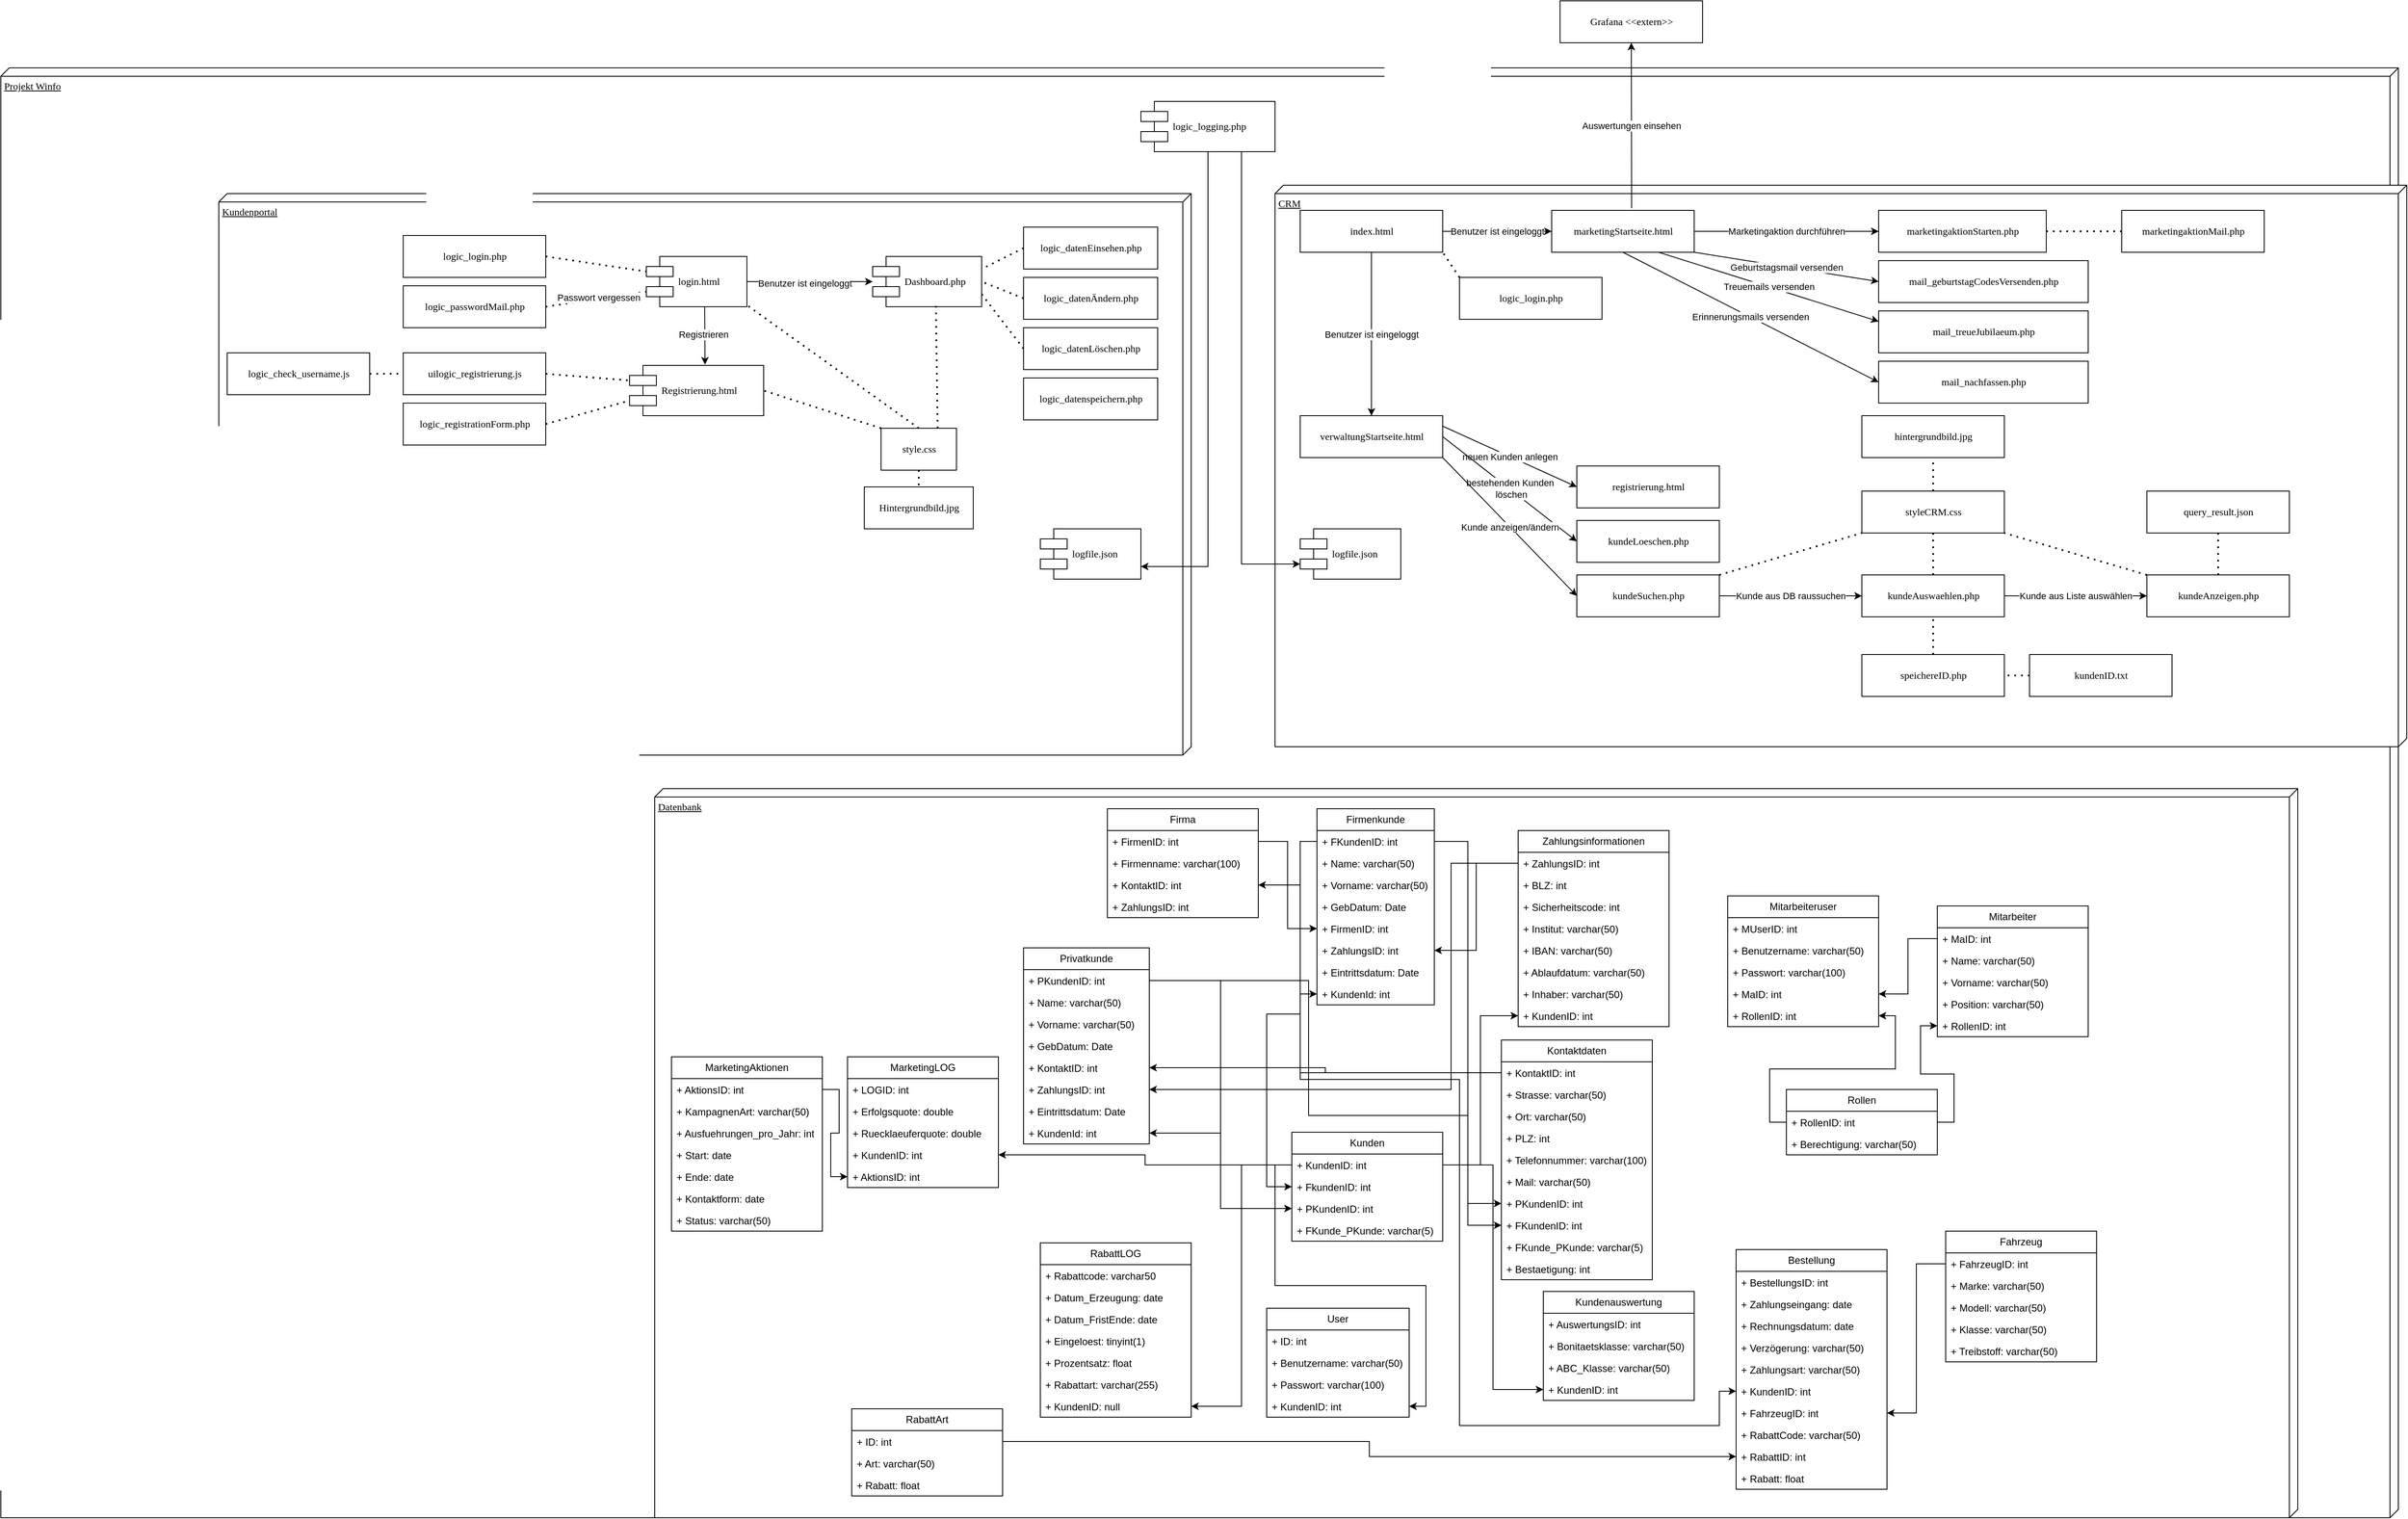 <mxfile version="20.5.3" type="embed"><diagram name="Page-1" id="5f0bae14-7c28-e335-631c-24af17079c00"><mxGraphModel dx="2844" dy="1823" grid="1" gridSize="10" guides="1" tooltips="1" connect="1" arrows="1" fold="1" page="1" pageScale="1" pageWidth="1100" pageHeight="850" background="none" math="0" shadow="0"><root><mxCell id="0"/><mxCell id="1" parent="0"/><mxCell id="39150e848f15840c-3" value="Projekt Winfo" style="verticalAlign=top;align=left;spacingTop=8;spacingLeft=2;spacingRight=12;shape=cube;size=10;direction=south;fontStyle=4;html=1;rounded=0;shadow=0;comic=0;labelBackgroundColor=none;strokeWidth=1;fontFamily=Verdana;fontSize=12" parent="1" vertex="1"><mxGeometry x="-620" y="-150" width="2860" height="1730" as="geometry"/></mxCell><mxCell id="39150e848f15840c-1" value="Kundenportal" style="verticalAlign=top;align=left;spacingTop=8;spacingLeft=2;spacingRight=12;shape=cube;size=10;direction=south;fontStyle=4;html=1;rounded=0;shadow=0;comic=0;labelBackgroundColor=none;strokeWidth=1;fontFamily=Verdana;fontSize=12" parent="1" vertex="1"><mxGeometry x="-360" width="1160" height="670" as="geometry"/></mxCell><mxCell id="39150e848f15840c-2" value="CRM" style="verticalAlign=top;align=left;spacingTop=8;spacingLeft=2;spacingRight=12;shape=cube;size=10;direction=south;fontStyle=4;html=1;rounded=0;shadow=0;comic=0;labelBackgroundColor=none;strokeWidth=1;fontFamily=Verdana;fontSize=12" parent="1" vertex="1"><mxGeometry x="900" y="-10" width="1350" height="670" as="geometry"/></mxCell><mxCell id="5SAm_muPhoIXsMc5tjmJ-1" value="login.html" style="shape=component;align=left;spacingLeft=36;rounded=0;shadow=0;comic=0;labelBackgroundColor=none;strokeWidth=1;fontFamily=Verdana;fontSize=12;html=1;" parent="1" vertex="1"><mxGeometry x="150" y="75" width="120" height="60" as="geometry"/></mxCell><mxCell id="5SAm_muPhoIXsMc5tjmJ-2" value="Registrierung.html" style="shape=component;align=left;spacingLeft=36;rounded=0;shadow=0;comic=0;labelBackgroundColor=none;strokeWidth=1;fontFamily=Verdana;fontSize=12;html=1;" parent="1" vertex="1"><mxGeometry x="130" y="205" width="160" height="60" as="geometry"/></mxCell><mxCell id="5SAm_muPhoIXsMc5tjmJ-3" value="Dashboard.php" style="shape=component;align=left;spacingLeft=36;rounded=0;shadow=0;comic=0;labelBackgroundColor=none;strokeWidth=1;fontFamily=Verdana;fontSize=12;html=1;" parent="1" vertex="1"><mxGeometry x="420" y="75" width="130" height="60" as="geometry"/></mxCell><mxCell id="5SAm_muPhoIXsMc5tjmJ-4" value="" style="endArrow=classic;html=1;rounded=0;exitX=0.58;exitY=0.997;exitDx=0;exitDy=0;exitPerimeter=0;" parent="1" source="5SAm_muPhoIXsMc5tjmJ-1" edge="1"><mxGeometry width="50" height="50" relative="1" as="geometry"><mxPoint x="520" y="180" as="sourcePoint"/><mxPoint x="220" y="204" as="targetPoint"/></mxGeometry></mxCell><mxCell id="5SAm_muPhoIXsMc5tjmJ-5" value="Registrieren" style="edgeLabel;html=1;align=center;verticalAlign=middle;resizable=0;points=[];" parent="5SAm_muPhoIXsMc5tjmJ-4" vertex="1" connectable="0"><mxGeometry x="-0.053" y="-2" relative="1" as="geometry"><mxPoint as="offset"/></mxGeometry></mxCell><mxCell id="5SAm_muPhoIXsMc5tjmJ-6" value="" style="endArrow=classic;html=1;rounded=0;exitX=1;exitY=0.5;exitDx=0;exitDy=0;" parent="1" source="5SAm_muPhoIXsMc5tjmJ-1" target="5SAm_muPhoIXsMc5tjmJ-3" edge="1"><mxGeometry width="50" height="50" relative="1" as="geometry"><mxPoint x="520" y="180" as="sourcePoint"/><mxPoint x="570" y="130" as="targetPoint"/></mxGeometry></mxCell><mxCell id="5SAm_muPhoIXsMc5tjmJ-7" value="Benutzer ist eingeloggt" style="edgeLabel;html=1;align=center;verticalAlign=middle;resizable=0;points=[];" parent="5SAm_muPhoIXsMc5tjmJ-6" vertex="1" connectable="0"><mxGeometry x="-0.083" y="-2" relative="1" as="geometry"><mxPoint as="offset"/></mxGeometry></mxCell><mxCell id="5SAm_muPhoIXsMc5tjmJ-8" value="logic_datenEinsehen.php" style="html=1;rounded=0;shadow=0;comic=0;labelBackgroundColor=none;strokeWidth=1;fontFamily=Verdana;fontSize=12;align=center;" parent="1" vertex="1"><mxGeometry x="600" y="40" width="160" height="50" as="geometry"/></mxCell><mxCell id="5SAm_muPhoIXsMc5tjmJ-9" value="logic_datenÄndern.php" style="html=1;rounded=0;shadow=0;comic=0;labelBackgroundColor=none;strokeWidth=1;fontFamily=Verdana;fontSize=12;align=center;" parent="1" vertex="1"><mxGeometry x="600" y="100" width="160" height="50" as="geometry"/></mxCell><mxCell id="5SAm_muPhoIXsMc5tjmJ-10" value="logic_datenLöschen.php" style="html=1;rounded=0;shadow=0;comic=0;labelBackgroundColor=none;strokeWidth=1;fontFamily=Verdana;fontSize=12;align=center;" parent="1" vertex="1"><mxGeometry x="600" y="160" width="160" height="50" as="geometry"/></mxCell><mxCell id="5SAm_muPhoIXsMc5tjmJ-11" value="logic_login.php" style="html=1;rounded=0;shadow=0;comic=0;labelBackgroundColor=none;strokeWidth=1;fontFamily=Verdana;fontSize=12;align=center;" parent="1" vertex="1"><mxGeometry x="-140" y="50" width="170" height="50" as="geometry"/></mxCell><mxCell id="5SAm_muPhoIXsMc5tjmJ-12" value="logic_passwordMail.php" style="html=1;rounded=0;shadow=0;comic=0;labelBackgroundColor=none;strokeWidth=1;fontFamily=Verdana;fontSize=12;align=center;" parent="1" vertex="1"><mxGeometry x="-140" y="110" width="170" height="50" as="geometry"/></mxCell><mxCell id="5SAm_muPhoIXsMc5tjmJ-13" value="logic_registrationForm.php" style="html=1;rounded=0;shadow=0;comic=0;labelBackgroundColor=none;strokeWidth=1;fontFamily=Verdana;fontSize=12;align=center;" parent="1" vertex="1"><mxGeometry x="-140" y="250" width="170" height="50" as="geometry"/></mxCell><mxCell id="5SAm_muPhoIXsMc5tjmJ-14" value="uilogic_registrierung.js" style="html=1;rounded=0;shadow=0;comic=0;labelBackgroundColor=none;strokeWidth=1;fontFamily=Verdana;fontSize=12;align=center;" parent="1" vertex="1"><mxGeometry x="-140" y="190" width="170" height="50" as="geometry"/></mxCell><mxCell id="5SAm_muPhoIXsMc5tjmJ-16" value="" style="endArrow=none;dashed=1;html=1;dashPattern=1 3;strokeWidth=2;rounded=0;exitX=1;exitY=0.5;exitDx=0;exitDy=0;entryX=0;entryY=0.3;entryDx=0;entryDy=0;" parent="1" source="5SAm_muPhoIXsMc5tjmJ-11" target="5SAm_muPhoIXsMc5tjmJ-1" edge="1"><mxGeometry width="50" height="50" relative="1" as="geometry"><mxPoint x="390" y="320" as="sourcePoint"/><mxPoint x="440" y="270" as="targetPoint"/></mxGeometry></mxCell><mxCell id="5SAm_muPhoIXsMc5tjmJ-17" value="" style="endArrow=none;dashed=1;html=1;dashPattern=1 3;strokeWidth=2;rounded=0;exitX=1;exitY=0.5;exitDx=0;exitDy=0;entryX=0;entryY=0.7;entryDx=0;entryDy=0;" parent="1" source="5SAm_muPhoIXsMc5tjmJ-12" target="5SAm_muPhoIXsMc5tjmJ-1" edge="1"><mxGeometry width="50" height="50" relative="1" as="geometry"><mxPoint x="390" y="320" as="sourcePoint"/><mxPoint x="440" y="270" as="targetPoint"/></mxGeometry></mxCell><mxCell id="5SAm_muPhoIXsMc5tjmJ-29" value="Passwort vergessen" style="edgeLabel;html=1;align=center;verticalAlign=middle;resizable=0;points=[];" parent="5SAm_muPhoIXsMc5tjmJ-17" vertex="1" connectable="0"><mxGeometry x="0.03" y="2" relative="1" as="geometry"><mxPoint x="1" as="offset"/></mxGeometry></mxCell><mxCell id="5SAm_muPhoIXsMc5tjmJ-18" value="" style="endArrow=none;dashed=1;html=1;dashPattern=1 3;strokeWidth=2;rounded=0;exitX=1;exitY=0.5;exitDx=0;exitDy=0;entryX=0;entryY=0.3;entryDx=0;entryDy=0;" parent="1" source="5SAm_muPhoIXsMc5tjmJ-14" target="5SAm_muPhoIXsMc5tjmJ-2" edge="1"><mxGeometry width="50" height="50" relative="1" as="geometry"><mxPoint x="390" y="320" as="sourcePoint"/><mxPoint x="440" y="270" as="targetPoint"/></mxGeometry></mxCell><mxCell id="5SAm_muPhoIXsMc5tjmJ-19" value="" style="endArrow=none;dashed=1;html=1;dashPattern=1 3;strokeWidth=2;rounded=0;exitX=1;exitY=0.5;exitDx=0;exitDy=0;entryX=0;entryY=0.7;entryDx=0;entryDy=0;" parent="1" source="5SAm_muPhoIXsMc5tjmJ-13" target="5SAm_muPhoIXsMc5tjmJ-2" edge="1"><mxGeometry width="50" height="50" relative="1" as="geometry"><mxPoint x="390" y="320" as="sourcePoint"/><mxPoint x="440" y="270" as="targetPoint"/></mxGeometry></mxCell><mxCell id="5SAm_muPhoIXsMc5tjmJ-20" value="" style="endArrow=none;dashed=1;html=1;dashPattern=1 3;strokeWidth=2;rounded=0;entryX=1;entryY=0.25;entryDx=0;entryDy=0;exitX=0;exitY=0.5;exitDx=0;exitDy=0;" parent="1" source="5SAm_muPhoIXsMc5tjmJ-8" target="5SAm_muPhoIXsMc5tjmJ-3" edge="1"><mxGeometry width="50" height="50" relative="1" as="geometry"><mxPoint x="390" y="320" as="sourcePoint"/><mxPoint x="440" y="270" as="targetPoint"/></mxGeometry></mxCell><mxCell id="5SAm_muPhoIXsMc5tjmJ-21" value="" style="endArrow=none;dashed=1;html=1;dashPattern=1 3;strokeWidth=2;rounded=0;entryX=1;entryY=0.5;entryDx=0;entryDy=0;exitX=0;exitY=0.5;exitDx=0;exitDy=0;" parent="1" source="5SAm_muPhoIXsMc5tjmJ-9" target="5SAm_muPhoIXsMc5tjmJ-3" edge="1"><mxGeometry width="50" height="50" relative="1" as="geometry"><mxPoint x="390" y="320" as="sourcePoint"/><mxPoint x="440" y="270" as="targetPoint"/></mxGeometry></mxCell><mxCell id="5SAm_muPhoIXsMc5tjmJ-22" value="" style="endArrow=none;dashed=1;html=1;dashPattern=1 3;strokeWidth=2;rounded=0;entryX=1;entryY=0.75;entryDx=0;entryDy=0;exitX=0;exitY=0.5;exitDx=0;exitDy=0;" parent="1" source="5SAm_muPhoIXsMc5tjmJ-10" target="5SAm_muPhoIXsMc5tjmJ-3" edge="1"><mxGeometry width="50" height="50" relative="1" as="geometry"><mxPoint x="390" y="320" as="sourcePoint"/><mxPoint x="440" y="270" as="targetPoint"/></mxGeometry></mxCell><mxCell id="5SAm_muPhoIXsMc5tjmJ-23" value="logic_logging.php" style="shape=component;align=left;spacingLeft=36;rounded=0;shadow=0;comic=0;labelBackgroundColor=none;strokeWidth=1;fontFamily=Verdana;fontSize=12;html=1;" parent="1" vertex="1"><mxGeometry x="740" y="-110" width="160" height="60" as="geometry"/></mxCell><mxCell id="5SAm_muPhoIXsMc5tjmJ-24" value="logfile.json" style="shape=component;align=left;spacingLeft=36;rounded=0;shadow=0;comic=0;labelBackgroundColor=none;strokeWidth=1;fontFamily=Verdana;fontSize=12;html=1;" parent="1" vertex="1"><mxGeometry x="620" y="400" width="120" height="60" as="geometry"/></mxCell><mxCell id="5SAm_muPhoIXsMc5tjmJ-27" value="" style="endArrow=classic;html=1;rounded=0;exitX=0.5;exitY=1;exitDx=0;exitDy=0;entryX=1;entryY=0.75;entryDx=0;entryDy=0;" parent="1" source="5SAm_muPhoIXsMc5tjmJ-23" target="5SAm_muPhoIXsMc5tjmJ-24" edge="1"><mxGeometry width="50" height="50" relative="1" as="geometry"><mxPoint x="410" y="390" as="sourcePoint"/><mxPoint x="460" y="340" as="targetPoint"/><Array as="points"><mxPoint x="820" y="445"/></Array></mxGeometry></mxCell><mxCell id="5SAm_muPhoIXsMc5tjmJ-28" value="" style="endArrow=classic;html=1;rounded=0;exitX=0.75;exitY=1;exitDx=0;exitDy=0;entryX=0;entryY=0.7;entryDx=0;entryDy=0;" parent="1" source="5SAm_muPhoIXsMc5tjmJ-23" target="3" edge="1"><mxGeometry width="50" height="50" relative="1" as="geometry"><mxPoint x="410" y="200" as="sourcePoint"/><mxPoint x="460" y="150" as="targetPoint"/><Array as="points"><mxPoint x="860" y="442"/></Array></mxGeometry></mxCell><mxCell id="5SAm_muPhoIXsMc5tjmJ-31" value="style.css" style="html=1;rounded=0;shadow=0;comic=0;labelBackgroundColor=none;strokeWidth=1;fontFamily=Verdana;fontSize=12;align=center;" parent="1" vertex="1"><mxGeometry x="430" y="280" width="90" height="50" as="geometry"/></mxCell><mxCell id="5SAm_muPhoIXsMc5tjmJ-32" value="logic_check_username.js" style="html=1;rounded=0;shadow=0;comic=0;labelBackgroundColor=none;strokeWidth=1;fontFamily=Verdana;fontSize=12;align=center;" parent="1" vertex="1"><mxGeometry x="-350" y="190" width="170" height="50" as="geometry"/></mxCell><mxCell id="5SAm_muPhoIXsMc5tjmJ-33" value="" style="endArrow=none;dashed=1;html=1;dashPattern=1 3;strokeWidth=2;rounded=0;exitX=1;exitY=0.5;exitDx=0;exitDy=0;entryX=0;entryY=0.5;entryDx=0;entryDy=0;" parent="1" source="5SAm_muPhoIXsMc5tjmJ-32" target="5SAm_muPhoIXsMc5tjmJ-14" edge="1"><mxGeometry width="50" height="50" relative="1" as="geometry"><mxPoint x="150" y="200" as="sourcePoint"/><mxPoint x="200" y="150" as="targetPoint"/></mxGeometry></mxCell><mxCell id="5SAm_muPhoIXsMc5tjmJ-34" value="Hintergrundbild.jpg" style="html=1;rounded=0;shadow=0;comic=0;labelBackgroundColor=none;strokeWidth=1;fontFamily=Verdana;fontSize=12;align=center;" parent="1" vertex="1"><mxGeometry x="410" y="350" width="130" height="50" as="geometry"/></mxCell><mxCell id="5SAm_muPhoIXsMc5tjmJ-35" value="" style="endArrow=none;dashed=1;html=1;dashPattern=1 3;strokeWidth=2;rounded=0;exitX=0.5;exitY=1;exitDx=0;exitDy=0;entryX=0.5;entryY=0;entryDx=0;entryDy=0;" parent="1" source="5SAm_muPhoIXsMc5tjmJ-31" target="5SAm_muPhoIXsMc5tjmJ-34" edge="1"><mxGeometry width="50" height="50" relative="1" as="geometry"><mxPoint x="150" y="200" as="sourcePoint"/><mxPoint x="200" y="150" as="targetPoint"/></mxGeometry></mxCell><mxCell id="5SAm_muPhoIXsMc5tjmJ-36" value="" style="endArrow=none;dashed=1;html=1;dashPattern=1 3;strokeWidth=2;rounded=0;entryX=1.012;entryY=0.985;entryDx=0;entryDy=0;entryPerimeter=0;exitX=0.5;exitY=0;exitDx=0;exitDy=0;" parent="1" source="5SAm_muPhoIXsMc5tjmJ-31" target="5SAm_muPhoIXsMc5tjmJ-1" edge="1"><mxGeometry width="50" height="50" relative="1" as="geometry"><mxPoint x="150" y="200" as="sourcePoint"/><mxPoint x="200" y="150" as="targetPoint"/></mxGeometry></mxCell><mxCell id="5SAm_muPhoIXsMc5tjmJ-37" value="" style="endArrow=none;dashed=1;html=1;dashPattern=1 3;strokeWidth=2;rounded=0;entryX=1;entryY=0.5;entryDx=0;entryDy=0;exitX=0;exitY=0;exitDx=0;exitDy=0;" parent="1" source="5SAm_muPhoIXsMc5tjmJ-31" target="5SAm_muPhoIXsMc5tjmJ-2" edge="1"><mxGeometry width="50" height="50" relative="1" as="geometry"><mxPoint x="150" y="200" as="sourcePoint"/><mxPoint x="200" y="150" as="targetPoint"/></mxGeometry></mxCell><mxCell id="5SAm_muPhoIXsMc5tjmJ-38" value="" style="endArrow=none;dashed=1;html=1;dashPattern=1 3;strokeWidth=2;rounded=0;exitX=0.75;exitY=0;exitDx=0;exitDy=0;entryX=0.58;entryY=0.985;entryDx=0;entryDy=0;entryPerimeter=0;" parent="1" source="5SAm_muPhoIXsMc5tjmJ-31" target="5SAm_muPhoIXsMc5tjmJ-3" edge="1"><mxGeometry width="50" height="50" relative="1" as="geometry"><mxPoint x="150" y="200" as="sourcePoint"/><mxPoint x="478" y="140" as="targetPoint"/></mxGeometry></mxCell><mxCell id="8wgebZHeNWihHzAkrnWp-1" value="kundeSuchen.php" style="html=1;rounded=0;shadow=0;comic=0;labelBackgroundColor=none;strokeWidth=1;fontFamily=Verdana;fontSize=12;align=center;" parent="1" vertex="1"><mxGeometry x="1260" y="455" width="170" height="50" as="geometry"/></mxCell><mxCell id="8wgebZHeNWihHzAkrnWp-2" value="kundeAuswaehlen&lt;span style=&quot;color: rgba(0, 0, 0, 0); font-family: monospace; font-size: 0px; text-align: start;&quot;&gt;%3CmxGraphModel%3E%3Croot%3E%3CmxCell%20id%3D%220%22%2F%3E%3CmxCell%20id%3D%221%22%20parent%3D%220%22%2F%3E%3CmxCell%20id%3D%222%22%20value%3D%22kundeSuchen.php%22%20style%3D%22html%3D1%3Brounded%3D0%3Bshadow%3D0%3Bcomic%3D0%3BlabelBackgroundColor%3Dnone%3BstrokeWidth%3D1%3BfontFamily%3DVerdana%3BfontSize%3D12%3Balign%3Dcenter%3B%22%20vertex%3D%221%22%20parent%3D%221%22%3E%3CmxGeometry%20x%3D%221030%22%20y%3D%22250%22%20width%3D%22170%22%20height%3D%2250%22%20as%3D%22geometry%22%2F%3E%3C%2FmxCell%3E%3C%2Froot%3E%3C%2FmxGraphModel%3E&lt;/span&gt;.php" style="html=1;rounded=0;shadow=0;comic=0;labelBackgroundColor=none;strokeWidth=1;fontFamily=Verdana;fontSize=12;align=center;" parent="1" vertex="1"><mxGeometry x="1600" y="455" width="170" height="50" as="geometry"/></mxCell><mxCell id="8wgebZHeNWihHzAkrnWp-3" value="kundeAnzeigen.php" style="html=1;rounded=0;shadow=0;comic=0;labelBackgroundColor=none;strokeWidth=1;fontFamily=Verdana;fontSize=12;align=center;" parent="1" vertex="1"><mxGeometry x="1940" y="455" width="170" height="50" as="geometry"/></mxCell><mxCell id="8wgebZHeNWihHzAkrnWp-4" value="verwaltungStartseite.html" style="html=1;rounded=0;shadow=0;comic=0;labelBackgroundColor=none;strokeWidth=1;fontFamily=Verdana;fontSize=12;align=center;" parent="1" vertex="1"><mxGeometry x="930" y="265" width="170" height="50" as="geometry"/></mxCell><mxCell id="8wgebZHeNWihHzAkrnWp-5" value="marketingaktionStarten.php" style="html=1;rounded=0;shadow=0;comic=0;labelBackgroundColor=none;strokeWidth=1;fontFamily=Verdana;fontSize=12;align=center;" parent="1" vertex="1"><mxGeometry x="1620" y="20" width="200" height="50" as="geometry"/></mxCell><mxCell id="8wgebZHeNWihHzAkrnWp-6" value="index.html" style="html=1;rounded=0;shadow=0;comic=0;labelBackgroundColor=none;strokeWidth=1;fontFamily=Verdana;fontSize=12;align=center;" parent="1" vertex="1"><mxGeometry x="930" y="20" width="170" height="50" as="geometry"/></mxCell><mxCell id="8wgebZHeNWihHzAkrnWp-7" value="Benutzer ist eingeloggt" style="endArrow=classic;html=1;rounded=0;exitX=0.5;exitY=1;exitDx=0;exitDy=0;entryX=0.5;entryY=0;entryDx=0;entryDy=0;" parent="1" source="8wgebZHeNWihHzAkrnWp-6" target="8wgebZHeNWihHzAkrnWp-4" edge="1"><mxGeometry width="50" height="50" relative="1" as="geometry"><mxPoint x="850" y="410" as="sourcePoint"/><mxPoint x="900" y="360" as="targetPoint"/></mxGeometry></mxCell><mxCell id="8wgebZHeNWihHzAkrnWp-8" value="registrierung.html" style="html=1;rounded=0;shadow=0;comic=0;labelBackgroundColor=none;strokeWidth=1;fontFamily=Verdana;fontSize=12;align=center;" parent="1" vertex="1"><mxGeometry x="1260" y="325" width="170" height="50" as="geometry"/></mxCell><mxCell id="8wgebZHeNWihHzAkrnWp-9" value="kundeLoeschen.php" style="html=1;rounded=0;shadow=0;comic=0;labelBackgroundColor=none;strokeWidth=1;fontFamily=Verdana;fontSize=12;align=center;" parent="1" vertex="1"><mxGeometry x="1260" y="390" width="170" height="50" as="geometry"/></mxCell><mxCell id="8wgebZHeNWihHzAkrnWp-10" value="styleCRM.css" style="html=1;rounded=0;shadow=0;comic=0;labelBackgroundColor=none;strokeWidth=1;fontFamily=Verdana;fontSize=12;align=center;" parent="1" vertex="1"><mxGeometry x="1600" y="355" width="170" height="50" as="geometry"/></mxCell><mxCell id="8wgebZHeNWihHzAkrnWp-11" value="hintergrundbild.jpg" style="html=1;rounded=0;shadow=0;comic=0;labelBackgroundColor=none;strokeWidth=1;fontFamily=Verdana;fontSize=12;align=center;" parent="1" vertex="1"><mxGeometry x="1600" y="265" width="170" height="50" as="geometry"/></mxCell><mxCell id="8wgebZHeNWihHzAkrnWp-12" value="" style="endArrow=none;dashed=1;html=1;dashPattern=1 3;strokeWidth=2;rounded=0;exitX=0.5;exitY=0;exitDx=0;exitDy=0;entryX=0.5;entryY=1;entryDx=0;entryDy=0;" parent="1" source="8wgebZHeNWihHzAkrnWp-10" target="8wgebZHeNWihHzAkrnWp-11" edge="1"><mxGeometry width="50" height="50" relative="1" as="geometry"><mxPoint x="1170" y="535" as="sourcePoint"/><mxPoint x="1220" y="485" as="targetPoint"/></mxGeometry></mxCell><mxCell id="8wgebZHeNWihHzAkrnWp-13" value="neuen Kunden anlegen&lt;span style=&quot;color: rgba(0, 0, 0, 0); font-family: monospace; font-size: 0px; text-align: start; background-color: rgb(251, 251, 251);&quot;&gt;%3CmxGraphModel%3E%3Croot%3E%3CmxCell%20id%3D%220%22%2F%3E%3CmxCell%20id%3D%221%22%20parent%3D%220%22%2F%3E%3CmxCell%20id%3D%222%22%20value%3D%22Benutzer%20ist%20eingeloggt%22%20style%3D%22endArrow%3Dclassic%3Bhtml%3D1%3Brounded%3D0%3BexitX%3D0.5%3BexitY%3D1%3BexitDx%3D0%3BexitDy%3D0%3BentryX%3D0.5%3BentryY%3D0%3BentryDx%3D0%3BentryDy%3D0%3B%22%20edge%3D%221%22%20parent%3D%221%22%3E%3CmxGeometry%20width%3D%2250%22%20height%3D%2250%22%20relative%3D%221%22%20as%3D%22geometry%22%3E%3CmxPoint%20x%3D%221035%22%20y%3D%22185%22%20as%3D%22sourcePoint%22%2F%3E%3CmxPoint%20x%3D%221035%22%20y%3D%22250%22%20as%3D%22targetPoint%22%2F%3E%3C%2FmxGeometry%3E%3C%2FmxCell%3E%3C%2Froot%3E%3C%2FmxGraphModel%3E&lt;/span&gt;" style="endArrow=classic;html=1;rounded=0;exitX=1;exitY=0.25;exitDx=0;exitDy=0;entryX=0;entryY=0.5;entryDx=0;entryDy=0;" parent="1" source="8wgebZHeNWihHzAkrnWp-4" target="8wgebZHeNWihHzAkrnWp-8" edge="1"><mxGeometry width="50" height="50" relative="1" as="geometry"><mxPoint x="1045" y="195" as="sourcePoint"/><mxPoint x="1045" y="260" as="targetPoint"/></mxGeometry></mxCell><mxCell id="8wgebZHeNWihHzAkrnWp-14" value="bestehenden Kunden&lt;div&gt;&amp;nbsp;löschen&lt;/div&gt;" style="endArrow=classic;html=1;rounded=0;exitX=1;exitY=0.5;exitDx=0;exitDy=0;entryX=0;entryY=0.5;entryDx=0;entryDy=0;" parent="1" source="8wgebZHeNWihHzAkrnWp-4" target="8wgebZHeNWihHzAkrnWp-9" edge="1"><mxGeometry width="50" height="50" relative="1" as="geometry"><mxPoint x="1130" y="273" as="sourcePoint"/><mxPoint x="1270" y="235" as="targetPoint"/></mxGeometry></mxCell><mxCell id="8wgebZHeNWihHzAkrnWp-15" value="Kunde anzeigen/ändern" style="endArrow=classic;html=1;rounded=0;exitX=1;exitY=1;exitDx=0;exitDy=0;entryX=0;entryY=0.5;entryDx=0;entryDy=0;" parent="1" source="8wgebZHeNWihHzAkrnWp-4" target="8wgebZHeNWihHzAkrnWp-1" edge="1"><mxGeometry width="50" height="50" relative="1" as="geometry"><mxPoint x="1140" y="283" as="sourcePoint"/><mxPoint x="1280" y="245" as="targetPoint"/></mxGeometry></mxCell><mxCell id="8wgebZHeNWihHzAkrnWp-16" value="Marketingaktion durchführen" style="endArrow=classic;html=1;rounded=0;exitX=1;exitY=0.5;exitDx=0;exitDy=0;entryX=0;entryY=0.5;entryDx=0;entryDy=0;" parent="1" source="L5k0Lw59_Y3MqVW9qAEI-2" target="8wgebZHeNWihHzAkrnWp-5" edge="1"><mxGeometry width="50" height="50" relative="1" as="geometry"><mxPoint x="1150" y="293" as="sourcePoint"/><mxPoint x="1290" y="255" as="targetPoint"/></mxGeometry></mxCell><mxCell id="8wgebZHeNWihHzAkrnWp-17" value="Kunde aus DB raussuchen" style="endArrow=classic;html=1;rounded=0;exitX=1;exitY=0.5;exitDx=0;exitDy=0;entryX=0;entryY=0.5;entryDx=0;entryDy=0;" parent="1" source="8wgebZHeNWihHzAkrnWp-1" target="8wgebZHeNWihHzAkrnWp-2" edge="1"><mxGeometry width="50" height="50" relative="1" as="geometry"><mxPoint x="1160" y="428" as="sourcePoint"/><mxPoint x="1300" y="390" as="targetPoint"/></mxGeometry></mxCell><mxCell id="8wgebZHeNWihHzAkrnWp-18" value="Kunde aus Liste auswählen" style="endArrow=classic;html=1;rounded=0;exitX=1;exitY=0.5;exitDx=0;exitDy=0;entryX=0;entryY=0.5;entryDx=0;entryDy=0;" parent="1" source="8wgebZHeNWihHzAkrnWp-2" target="8wgebZHeNWihHzAkrnWp-3" edge="1"><mxGeometry width="50" height="50" relative="1" as="geometry"><mxPoint x="1170" y="438" as="sourcePoint"/><mxPoint x="1310" y="400" as="targetPoint"/></mxGeometry></mxCell><mxCell id="8wgebZHeNWihHzAkrnWp-19" value="" style="endArrow=none;dashed=1;html=1;dashPattern=1 3;strokeWidth=2;rounded=0;exitX=0.5;exitY=1;exitDx=0;exitDy=0;entryX=0.5;entryY=0;entryDx=0;entryDy=0;" parent="1" source="8wgebZHeNWihHzAkrnWp-10" target="8wgebZHeNWihHzAkrnWp-2" edge="1"><mxGeometry width="50" height="50" relative="1" as="geometry"><mxPoint x="1695" y="365" as="sourcePoint"/><mxPoint x="1695" y="325" as="targetPoint"/></mxGeometry></mxCell><mxCell id="8wgebZHeNWihHzAkrnWp-20" value="" style="endArrow=none;dashed=1;html=1;dashPattern=1 3;strokeWidth=2;rounded=0;exitX=1;exitY=0;exitDx=0;exitDy=0;entryX=0;entryY=1;entryDx=0;entryDy=0;" parent="1" source="8wgebZHeNWihHzAkrnWp-1" target="8wgebZHeNWihHzAkrnWp-10" edge="1"><mxGeometry width="50" height="50" relative="1" as="geometry"><mxPoint x="1705" y="375" as="sourcePoint"/><mxPoint x="1705" y="335" as="targetPoint"/></mxGeometry></mxCell><mxCell id="8wgebZHeNWihHzAkrnWp-21" value="" style="endArrow=none;dashed=1;html=1;dashPattern=1 3;strokeWidth=2;rounded=0;exitX=0;exitY=0;exitDx=0;exitDy=0;entryX=1;entryY=1;entryDx=0;entryDy=0;" parent="1" source="8wgebZHeNWihHzAkrnWp-3" target="8wgebZHeNWihHzAkrnWp-10" edge="1"><mxGeometry width="50" height="50" relative="1" as="geometry"><mxPoint x="1715" y="385" as="sourcePoint"/><mxPoint x="1715" y="345" as="targetPoint"/></mxGeometry></mxCell><mxCell id="8wgebZHeNWihHzAkrnWp-23" value="speichereID.php" style="html=1;rounded=0;shadow=0;comic=0;labelBackgroundColor=none;strokeWidth=1;fontFamily=Verdana;fontSize=12;align=center;" parent="1" vertex="1"><mxGeometry x="1600" y="550" width="170" height="50" as="geometry"/></mxCell><mxCell id="8wgebZHeNWihHzAkrnWp-26" value="" style="endArrow=none;dashed=1;html=1;dashPattern=1 3;strokeWidth=2;rounded=0;exitX=0.5;exitY=0;exitDx=0;exitDy=0;entryX=0.5;entryY=1;entryDx=0;entryDy=0;" parent="1" source="8wgebZHeNWihHzAkrnWp-23" target="8wgebZHeNWihHzAkrnWp-2" edge="1"><mxGeometry width="50" height="50" relative="1" as="geometry"><mxPoint x="1695" y="415" as="sourcePoint"/><mxPoint x="1695" y="465" as="targetPoint"/></mxGeometry></mxCell><mxCell id="8wgebZHeNWihHzAkrnWp-27" value="kundenID.txt" style="html=1;rounded=0;shadow=0;comic=0;labelBackgroundColor=none;strokeWidth=1;fontFamily=Verdana;fontSize=12;align=center;" parent="1" vertex="1"><mxGeometry x="1800" y="550" width="170" height="50" as="geometry"/></mxCell><mxCell id="8wgebZHeNWihHzAkrnWp-29" value="" style="endArrow=none;dashed=1;html=1;dashPattern=1 3;strokeWidth=2;rounded=0;exitX=0;exitY=0.5;exitDx=0;exitDy=0;entryX=1;entryY=0.5;entryDx=0;entryDy=0;" parent="1" source="8wgebZHeNWihHzAkrnWp-27" target="8wgebZHeNWihHzAkrnWp-23" edge="1"><mxGeometry width="50" height="50" relative="1" as="geometry"><mxPoint x="1695" y="560" as="sourcePoint"/><mxPoint x="1695" y="515" as="targetPoint"/></mxGeometry></mxCell><mxCell id="8wgebZHeNWihHzAkrnWp-30" value="query_result.json" style="html=1;rounded=0;shadow=0;comic=0;labelBackgroundColor=none;strokeWidth=1;fontFamily=Verdana;fontSize=12;align=center;" parent="1" vertex="1"><mxGeometry x="1940" y="355" width="170" height="50" as="geometry"/></mxCell><mxCell id="8wgebZHeNWihHzAkrnWp-31" value="" style="endArrow=none;dashed=1;html=1;dashPattern=1 3;strokeWidth=2;rounded=0;exitX=0.5;exitY=0;exitDx=0;exitDy=0;entryX=0.5;entryY=1;entryDx=0;entryDy=0;" parent="1" source="8wgebZHeNWihHzAkrnWp-3" target="8wgebZHeNWihHzAkrnWp-30" edge="1"><mxGeometry width="50" height="50" relative="1" as="geometry"><mxPoint x="1950" y="465" as="sourcePoint"/><mxPoint x="1780" y="415" as="targetPoint"/></mxGeometry></mxCell><mxCell id="2" value="Datenbank" style="verticalAlign=top;align=left;spacingTop=8;spacingLeft=2;spacingRight=12;shape=cube;size=10;direction=south;fontStyle=4;html=1;rounded=0;shadow=0;comic=0;labelBackgroundColor=none;strokeWidth=1;fontFamily=Verdana;fontSize=12" parent="1" vertex="1"><mxGeometry x="160" y="710" width="1960" height="870" as="geometry"/></mxCell><mxCell id="L5k0Lw59_Y3MqVW9qAEI-2" value="marketingStartseite.html" style="html=1;rounded=0;shadow=0;comic=0;labelBackgroundColor=none;strokeWidth=1;fontFamily=Verdana;fontSize=12;align=center;" parent="1" vertex="1"><mxGeometry x="1230" y="20" width="170" height="50" as="geometry"/></mxCell><mxCell id="L5k0Lw59_Y3MqVW9qAEI-3" value="Benutzer ist eingeloggt" style="endArrow=classic;html=1;rounded=0;exitX=1;exitY=0.5;exitDx=0;exitDy=0;entryX=0;entryY=0.5;entryDx=0;entryDy=0;" parent="1" source="8wgebZHeNWihHzAkrnWp-6" target="L5k0Lw59_Y3MqVW9qAEI-2" edge="1"><mxGeometry width="50" height="50" relative="1" as="geometry"><mxPoint x="1025" y="110" as="sourcePoint"/><mxPoint x="1040" y="220" as="targetPoint"/></mxGeometry></mxCell><mxCell id="L5k0Lw59_Y3MqVW9qAEI-4" value="marketingaktionMail.php" style="html=1;rounded=0;shadow=0;comic=0;labelBackgroundColor=none;strokeWidth=1;fontFamily=Verdana;fontSize=12;align=center;" parent="1" vertex="1"><mxGeometry x="1910" y="20" width="170" height="50" as="geometry"/></mxCell><mxCell id="L5k0Lw59_Y3MqVW9qAEI-5" value="" style="endArrow=none;dashed=1;html=1;dashPattern=1 3;strokeWidth=2;rounded=0;exitX=1;exitY=0.5;exitDx=0;exitDy=0;entryX=0;entryY=0.5;entryDx=0;entryDy=0;" parent="1" source="8wgebZHeNWihHzAkrnWp-5" target="L5k0Lw59_Y3MqVW9qAEI-4" edge="1"><mxGeometry width="50" height="50" relative="1" as="geometry"><mxPoint x="1950" y="340" as="sourcePoint"/><mxPoint x="1780" y="290" as="targetPoint"/></mxGeometry></mxCell><mxCell id="L5k0Lw59_Y3MqVW9qAEI-6" value="logic_login.php" style="html=1;rounded=0;shadow=0;comic=0;labelBackgroundColor=none;strokeWidth=1;fontFamily=Verdana;fontSize=12;align=center;" parent="1" vertex="1"><mxGeometry x="1120" y="100" width="170" height="50" as="geometry"/></mxCell><mxCell id="L5k0Lw59_Y3MqVW9qAEI-7" value="" style="endArrow=none;dashed=1;html=1;dashPattern=1 3;strokeWidth=2;rounded=0;exitX=0;exitY=0;exitDx=0;exitDy=0;entryX=1;entryY=1;entryDx=0;entryDy=0;" parent="1" source="L5k0Lw59_Y3MqVW9qAEI-6" target="8wgebZHeNWihHzAkrnWp-6" edge="1"><mxGeometry width="50" height="50" relative="1" as="geometry"><mxPoint x="1830" y="55" as="sourcePoint"/><mxPoint x="1920" y="55" as="targetPoint"/></mxGeometry></mxCell><mxCell id="L5k0Lw59_Y3MqVW9qAEI-8" value="mail_geburtstagCodesVersenden.php" style="html=1;rounded=0;shadow=0;comic=0;labelBackgroundColor=none;strokeWidth=1;fontFamily=Verdana;fontSize=12;align=center;" parent="1" vertex="1"><mxGeometry x="1620" y="80" width="250" height="50" as="geometry"/></mxCell><mxCell id="L5k0Lw59_Y3MqVW9qAEI-9" value="Geburtstagsmail versenden" style="endArrow=classic;html=1;rounded=0;exitX=1;exitY=1;exitDx=0;exitDy=0;entryX=0;entryY=0.5;entryDx=0;entryDy=0;" parent="1" source="L5k0Lw59_Y3MqVW9qAEI-2" target="L5k0Lw59_Y3MqVW9qAEI-8" edge="1"><mxGeometry width="50" height="50" relative="1" as="geometry"><mxPoint x="1410" y="55" as="sourcePoint"/><mxPoint x="1630" y="55" as="targetPoint"/></mxGeometry></mxCell><mxCell id="L5k0Lw59_Y3MqVW9qAEI-10" value="mail_treueJubilaeum.php" style="html=1;rounded=0;shadow=0;comic=0;labelBackgroundColor=none;strokeWidth=1;fontFamily=Verdana;fontSize=12;align=center;" parent="1" vertex="1"><mxGeometry x="1620" y="140" width="250" height="50" as="geometry"/></mxCell><mxCell id="L5k0Lw59_Y3MqVW9qAEI-11" value="Treuemails versenden" style="endArrow=classic;html=1;rounded=0;exitX=0.75;exitY=1;exitDx=0;exitDy=0;entryX=0;entryY=0.25;entryDx=0;entryDy=0;" parent="1" source="L5k0Lw59_Y3MqVW9qAEI-2" target="L5k0Lw59_Y3MqVW9qAEI-10" edge="1"><mxGeometry width="50" height="50" relative="1" as="geometry"><mxPoint x="1410" y="80" as="sourcePoint"/><mxPoint x="1630" y="115" as="targetPoint"/></mxGeometry></mxCell><mxCell id="L5k0Lw59_Y3MqVW9qAEI-12" value="mail_nachfassen.php" style="html=1;rounded=0;shadow=0;comic=0;labelBackgroundColor=none;strokeWidth=1;fontFamily=Verdana;fontSize=12;align=center;" parent="1" vertex="1"><mxGeometry x="1620" y="200" width="250" height="50" as="geometry"/></mxCell><mxCell id="L5k0Lw59_Y3MqVW9qAEI-13" value="Erinnerungsmails versenden" style="endArrow=classic;html=1;rounded=0;exitX=0.5;exitY=1;exitDx=0;exitDy=0;entryX=0;entryY=0.5;entryDx=0;entryDy=0;" parent="1" source="L5k0Lw59_Y3MqVW9qAEI-2" target="L5k0Lw59_Y3MqVW9qAEI-12" edge="1"><mxGeometry width="50" height="50" relative="1" as="geometry"><mxPoint x="1368" y="80" as="sourcePoint"/><mxPoint x="1630" y="163" as="targetPoint"/></mxGeometry></mxCell><mxCell id="L5k0Lw59_Y3MqVW9qAEI-14" value="Grafana &amp;lt;&amp;lt;extern&amp;gt;&amp;gt;" style="html=1;rounded=0;shadow=0;comic=0;labelBackgroundColor=none;strokeWidth=1;fontFamily=Verdana;fontSize=12;align=center;" parent="1" vertex="1"><mxGeometry x="1240" y="-230" width="170" height="50" as="geometry"/></mxCell><mxCell id="L5k0Lw59_Y3MqVW9qAEI-15" value="Auswertungen einsehen" style="endArrow=classic;html=1;rounded=0;exitX=0.561;exitY=-0.051;exitDx=0;exitDy=0;entryX=0.5;entryY=1;entryDx=0;entryDy=0;exitPerimeter=0;" parent="1" source="L5k0Lw59_Y3MqVW9qAEI-2" target="L5k0Lw59_Y3MqVW9qAEI-14" edge="1"><mxGeometry width="50" height="50" relative="1" as="geometry"><mxPoint x="1410" y="55" as="sourcePoint"/><mxPoint x="1630" y="55" as="targetPoint"/></mxGeometry></mxCell><mxCell id="IQukEkDdVTvFc2qbkprN-3" value="Kunden" style="swimlane;fontStyle=0;childLayout=stackLayout;horizontal=1;startSize=26;fillColor=none;horizontalStack=0;resizeParent=1;resizeParentMax=0;resizeLast=0;collapsible=1;marginBottom=0;whiteSpace=wrap;html=1;" parent="1" vertex="1"><mxGeometry x="920" y="1120" width="180" height="130" as="geometry"/></mxCell><mxCell id="IQukEkDdVTvFc2qbkprN-4" value="+ KundenID: int" style="text;strokeColor=none;fillColor=none;align=left;verticalAlign=top;spacingLeft=4;spacingRight=4;overflow=hidden;rotatable=0;points=[[0,0.5],[1,0.5]];portConstraint=eastwest;whiteSpace=wrap;html=1;" parent="IQukEkDdVTvFc2qbkprN-3" vertex="1"><mxGeometry y="26" width="180" height="26" as="geometry"/></mxCell><mxCell id="IQukEkDdVTvFc2qbkprN-5" value="+ FkundenID: int" style="text;strokeColor=none;fillColor=none;align=left;verticalAlign=top;spacingLeft=4;spacingRight=4;overflow=hidden;rotatable=0;points=[[0,0.5],[1,0.5]];portConstraint=eastwest;whiteSpace=wrap;html=1;" parent="IQukEkDdVTvFc2qbkprN-3" vertex="1"><mxGeometry y="52" width="180" height="26" as="geometry"/></mxCell><mxCell id="IQukEkDdVTvFc2qbkprN-6" value="+ PKundenID: int" style="text;strokeColor=none;fillColor=none;align=left;verticalAlign=top;spacingLeft=4;spacingRight=4;overflow=hidden;rotatable=0;points=[[0,0.5],[1,0.5]];portConstraint=eastwest;whiteSpace=wrap;html=1;" parent="IQukEkDdVTvFc2qbkprN-3" vertex="1"><mxGeometry y="78" width="180" height="26" as="geometry"/></mxCell><mxCell id="IQukEkDdVTvFc2qbkprN-7" value="+ FKunde_PKunde: varchar(5)" style="text;strokeColor=none;fillColor=none;align=left;verticalAlign=top;spacingLeft=4;spacingRight=4;overflow=hidden;rotatable=0;points=[[0,0.5],[1,0.5]];portConstraint=eastwest;whiteSpace=wrap;html=1;" parent="IQukEkDdVTvFc2qbkprN-3" vertex="1"><mxGeometry y="104" width="180" height="26" as="geometry"/></mxCell><mxCell id="IQukEkDdVTvFc2qbkprN-8" value="User" style="swimlane;fontStyle=0;childLayout=stackLayout;horizontal=1;startSize=26;fillColor=none;horizontalStack=0;resizeParent=1;resizeParentMax=0;resizeLast=0;collapsible=1;marginBottom=0;whiteSpace=wrap;html=1;" parent="1" vertex="1"><mxGeometry x="890" y="1330" width="170" height="130" as="geometry"/></mxCell><mxCell id="IQukEkDdVTvFc2qbkprN-9" value="+ ID: int" style="text;strokeColor=none;fillColor=none;align=left;verticalAlign=top;spacingLeft=4;spacingRight=4;overflow=hidden;rotatable=0;points=[[0,0.5],[1,0.5]];portConstraint=eastwest;whiteSpace=wrap;html=1;" parent="IQukEkDdVTvFc2qbkprN-8" vertex="1"><mxGeometry y="26" width="170" height="26" as="geometry"/></mxCell><mxCell id="IQukEkDdVTvFc2qbkprN-10" value="+ Benutzername: varchar(50)" style="text;strokeColor=none;fillColor=none;align=left;verticalAlign=top;spacingLeft=4;spacingRight=4;overflow=hidden;rotatable=0;points=[[0,0.5],[1,0.5]];portConstraint=eastwest;whiteSpace=wrap;html=1;" parent="IQukEkDdVTvFc2qbkprN-8" vertex="1"><mxGeometry y="52" width="170" height="26" as="geometry"/></mxCell><mxCell id="IQukEkDdVTvFc2qbkprN-11" value="+ Passwort: varchar(100)" style="text;strokeColor=none;fillColor=none;align=left;verticalAlign=top;spacingLeft=4;spacingRight=4;overflow=hidden;rotatable=0;points=[[0,0.5],[1,0.5]];portConstraint=eastwest;whiteSpace=wrap;html=1;" parent="IQukEkDdVTvFc2qbkprN-8" vertex="1"><mxGeometry y="78" width="170" height="26" as="geometry"/></mxCell><mxCell id="IQukEkDdVTvFc2qbkprN-12" value="+ KundenID: int" style="text;strokeColor=none;fillColor=none;align=left;verticalAlign=top;spacingLeft=4;spacingRight=4;overflow=hidden;rotatable=0;points=[[0,0.5],[1,0.5]];portConstraint=eastwest;whiteSpace=wrap;html=1;" parent="IQukEkDdVTvFc2qbkprN-8" vertex="1"><mxGeometry y="104" width="170" height="26" as="geometry"/></mxCell><mxCell id="IQukEkDdVTvFc2qbkprN-13" value="Privatkunde" style="swimlane;fontStyle=0;childLayout=stackLayout;horizontal=1;startSize=26;fillColor=none;horizontalStack=0;resizeParent=1;resizeParentMax=0;resizeLast=0;collapsible=1;marginBottom=0;whiteSpace=wrap;html=1;" parent="1" vertex="1"><mxGeometry x="600" y="900" width="150" height="234" as="geometry"/></mxCell><mxCell id="IQukEkDdVTvFc2qbkprN-14" value="+ PKundenID: int" style="text;strokeColor=none;fillColor=none;align=left;verticalAlign=top;spacingLeft=4;spacingRight=4;overflow=hidden;rotatable=0;points=[[0,0.5],[1,0.5]];portConstraint=eastwest;whiteSpace=wrap;html=1;" parent="IQukEkDdVTvFc2qbkprN-13" vertex="1"><mxGeometry y="26" width="150" height="26" as="geometry"/></mxCell><mxCell id="IQukEkDdVTvFc2qbkprN-15" value="+ Name: varchar(50)" style="text;strokeColor=none;fillColor=none;align=left;verticalAlign=top;spacingLeft=4;spacingRight=4;overflow=hidden;rotatable=0;points=[[0,0.5],[1,0.5]];portConstraint=eastwest;whiteSpace=wrap;html=1;" parent="IQukEkDdVTvFc2qbkprN-13" vertex="1"><mxGeometry y="52" width="150" height="26" as="geometry"/></mxCell><mxCell id="IQukEkDdVTvFc2qbkprN-16" value="+ Vorname: varchar(50)" style="text;strokeColor=none;fillColor=none;align=left;verticalAlign=top;spacingLeft=4;spacingRight=4;overflow=hidden;rotatable=0;points=[[0,0.5],[1,0.5]];portConstraint=eastwest;whiteSpace=wrap;html=1;" parent="IQukEkDdVTvFc2qbkprN-13" vertex="1"><mxGeometry y="78" width="150" height="26" as="geometry"/></mxCell><mxCell id="IQukEkDdVTvFc2qbkprN-17" value="+ GebDatum: Date" style="text;strokeColor=none;fillColor=none;align=left;verticalAlign=top;spacingLeft=4;spacingRight=4;overflow=hidden;rotatable=0;points=[[0,0.5],[1,0.5]];portConstraint=eastwest;whiteSpace=wrap;html=1;" parent="IQukEkDdVTvFc2qbkprN-13" vertex="1"><mxGeometry y="104" width="150" height="26" as="geometry"/></mxCell><mxCell id="IQukEkDdVTvFc2qbkprN-18" value="+ KontaktID: int" style="text;strokeColor=none;fillColor=none;align=left;verticalAlign=top;spacingLeft=4;spacingRight=4;overflow=hidden;rotatable=0;points=[[0,0.5],[1,0.5]];portConstraint=eastwest;whiteSpace=wrap;html=1;" parent="IQukEkDdVTvFc2qbkprN-13" vertex="1"><mxGeometry y="130" width="150" height="26" as="geometry"/></mxCell><mxCell id="IQukEkDdVTvFc2qbkprN-19" value="+ ZahlungsID: int" style="text;strokeColor=none;fillColor=none;align=left;verticalAlign=top;spacingLeft=4;spacingRight=4;overflow=hidden;rotatable=0;points=[[0,0.5],[1,0.5]];portConstraint=eastwest;whiteSpace=wrap;html=1;" parent="IQukEkDdVTvFc2qbkprN-13" vertex="1"><mxGeometry y="156" width="150" height="26" as="geometry"/></mxCell><mxCell id="IQukEkDdVTvFc2qbkprN-20" value="+ Eintrittsdatum: Date" style="text;strokeColor=none;fillColor=none;align=left;verticalAlign=top;spacingLeft=4;spacingRight=4;overflow=hidden;rotatable=0;points=[[0,0.5],[1,0.5]];portConstraint=eastwest;whiteSpace=wrap;html=1;" parent="IQukEkDdVTvFc2qbkprN-13" vertex="1"><mxGeometry y="182" width="150" height="26" as="geometry"/></mxCell><mxCell id="IQukEkDdVTvFc2qbkprN-21" value="+ KundenId: int" style="text;strokeColor=none;fillColor=none;align=left;verticalAlign=top;spacingLeft=4;spacingRight=4;overflow=hidden;rotatable=0;points=[[0,0.5],[1,0.5]];portConstraint=eastwest;whiteSpace=wrap;html=1;" parent="IQukEkDdVTvFc2qbkprN-13" vertex="1"><mxGeometry y="208" width="150" height="26" as="geometry"/></mxCell><mxCell id="IQukEkDdVTvFc2qbkprN-31" value="Firmenkunde" style="swimlane;fontStyle=0;childLayout=stackLayout;horizontal=1;startSize=26;fillColor=none;horizontalStack=0;resizeParent=1;resizeParentMax=0;resizeLast=0;collapsible=1;marginBottom=0;whiteSpace=wrap;html=1;" parent="1" vertex="1"><mxGeometry x="950" y="734" width="140" height="234" as="geometry"/></mxCell><mxCell id="IQukEkDdVTvFc2qbkprN-32" value="+ FKundenID: int" style="text;strokeColor=none;fillColor=none;align=left;verticalAlign=top;spacingLeft=4;spacingRight=4;overflow=hidden;rotatable=0;points=[[0,0.5],[1,0.5]];portConstraint=eastwest;whiteSpace=wrap;html=1;" parent="IQukEkDdVTvFc2qbkprN-31" vertex="1"><mxGeometry y="26" width="140" height="26" as="geometry"/></mxCell><mxCell id="IQukEkDdVTvFc2qbkprN-33" value="+ Name: varchar(50)" style="text;strokeColor=none;fillColor=none;align=left;verticalAlign=top;spacingLeft=4;spacingRight=4;overflow=hidden;rotatable=0;points=[[0,0.5],[1,0.5]];portConstraint=eastwest;whiteSpace=wrap;html=1;" parent="IQukEkDdVTvFc2qbkprN-31" vertex="1"><mxGeometry y="52" width="140" height="26" as="geometry"/></mxCell><mxCell id="IQukEkDdVTvFc2qbkprN-34" value="+ Vorname: varchar(50)" style="text;strokeColor=none;fillColor=none;align=left;verticalAlign=top;spacingLeft=4;spacingRight=4;overflow=hidden;rotatable=0;points=[[0,0.5],[1,0.5]];portConstraint=eastwest;whiteSpace=wrap;html=1;" parent="IQukEkDdVTvFc2qbkprN-31" vertex="1"><mxGeometry y="78" width="140" height="26" as="geometry"/></mxCell><mxCell id="IQukEkDdVTvFc2qbkprN-35" value="+ GebDatum: Date" style="text;strokeColor=none;fillColor=none;align=left;verticalAlign=top;spacingLeft=4;spacingRight=4;overflow=hidden;rotatable=0;points=[[0,0.5],[1,0.5]];portConstraint=eastwest;whiteSpace=wrap;html=1;" parent="IQukEkDdVTvFc2qbkprN-31" vertex="1"><mxGeometry y="104" width="140" height="26" as="geometry"/></mxCell><mxCell id="IQukEkDdVTvFc2qbkprN-36" value="+ FirmenID: int" style="text;strokeColor=none;fillColor=none;align=left;verticalAlign=top;spacingLeft=4;spacingRight=4;overflow=hidden;rotatable=0;points=[[0,0.5],[1,0.5]];portConstraint=eastwest;whiteSpace=wrap;html=1;" parent="IQukEkDdVTvFc2qbkprN-31" vertex="1"><mxGeometry y="130" width="140" height="26" as="geometry"/></mxCell><mxCell id="IQukEkDdVTvFc2qbkprN-37" value="+ ZahlungsID: int" style="text;strokeColor=none;fillColor=none;align=left;verticalAlign=top;spacingLeft=4;spacingRight=4;overflow=hidden;rotatable=0;points=[[0,0.5],[1,0.5]];portConstraint=eastwest;whiteSpace=wrap;html=1;" parent="IQukEkDdVTvFc2qbkprN-31" vertex="1"><mxGeometry y="156" width="140" height="26" as="geometry"/></mxCell><mxCell id="IQukEkDdVTvFc2qbkprN-38" value="+ Eintrittsdatum: Date" style="text;strokeColor=none;fillColor=none;align=left;verticalAlign=top;spacingLeft=4;spacingRight=4;overflow=hidden;rotatable=0;points=[[0,0.5],[1,0.5]];portConstraint=eastwest;whiteSpace=wrap;html=1;" parent="IQukEkDdVTvFc2qbkprN-31" vertex="1"><mxGeometry y="182" width="140" height="26" as="geometry"/></mxCell><mxCell id="IQukEkDdVTvFc2qbkprN-39" value="+ KundenId: int" style="text;strokeColor=none;fillColor=none;align=left;verticalAlign=top;spacingLeft=4;spacingRight=4;overflow=hidden;rotatable=0;points=[[0,0.5],[1,0.5]];portConstraint=eastwest;whiteSpace=wrap;html=1;" parent="IQukEkDdVTvFc2qbkprN-31" vertex="1"><mxGeometry y="208" width="140" height="26" as="geometry"/></mxCell><mxCell id="BNzVByWqvKOfQCvUqqA3-2" value="Firma" style="swimlane;fontStyle=0;childLayout=stackLayout;horizontal=1;startSize=26;fillColor=none;horizontalStack=0;resizeParent=1;resizeParentMax=0;resizeLast=0;collapsible=1;marginBottom=0;whiteSpace=wrap;html=1;" parent="1" vertex="1"><mxGeometry x="700" y="734" width="180" height="130" as="geometry"/></mxCell><mxCell id="BNzVByWqvKOfQCvUqqA3-3" value="+ FirmenID: int" style="text;strokeColor=none;fillColor=none;align=left;verticalAlign=top;spacingLeft=4;spacingRight=4;overflow=hidden;rotatable=0;points=[[0,0.5],[1,0.5]];portConstraint=eastwest;whiteSpace=wrap;html=1;" parent="BNzVByWqvKOfQCvUqqA3-2" vertex="1"><mxGeometry y="26" width="180" height="26" as="geometry"/></mxCell><mxCell id="BNzVByWqvKOfQCvUqqA3-4" value="+ Firmenname: varchar(100)" style="text;strokeColor=none;fillColor=none;align=left;verticalAlign=top;spacingLeft=4;spacingRight=4;overflow=hidden;rotatable=0;points=[[0,0.5],[1,0.5]];portConstraint=eastwest;whiteSpace=wrap;html=1;" parent="BNzVByWqvKOfQCvUqqA3-2" vertex="1"><mxGeometry y="52" width="180" height="26" as="geometry"/></mxCell><mxCell id="BNzVByWqvKOfQCvUqqA3-5" value="+ KontaktID: int" style="text;strokeColor=none;fillColor=none;align=left;verticalAlign=top;spacingLeft=4;spacingRight=4;overflow=hidden;rotatable=0;points=[[0,0.5],[1,0.5]];portConstraint=eastwest;whiteSpace=wrap;html=1;" parent="BNzVByWqvKOfQCvUqqA3-2" vertex="1"><mxGeometry y="78" width="180" height="26" as="geometry"/></mxCell><mxCell id="BNzVByWqvKOfQCvUqqA3-6" value="+ ZahlungsID: int" style="text;strokeColor=none;fillColor=none;align=left;verticalAlign=top;spacingLeft=4;spacingRight=4;overflow=hidden;rotatable=0;points=[[0,0.5],[1,0.5]];portConstraint=eastwest;whiteSpace=wrap;html=1;" parent="BNzVByWqvKOfQCvUqqA3-2" vertex="1"><mxGeometry y="104" width="180" height="26" as="geometry"/></mxCell><mxCell id="BNzVByWqvKOfQCvUqqA3-7" value="Kontaktdaten" style="swimlane;fontStyle=0;childLayout=stackLayout;horizontal=1;startSize=26;fillColor=none;horizontalStack=0;resizeParent=1;resizeParentMax=0;resizeLast=0;collapsible=1;marginBottom=0;whiteSpace=wrap;html=1;" parent="1" vertex="1"><mxGeometry x="1170" y="1010" width="180" height="286" as="geometry"/></mxCell><mxCell id="BNzVByWqvKOfQCvUqqA3-8" value="+ KontaktID: int" style="text;strokeColor=none;fillColor=none;align=left;verticalAlign=top;spacingLeft=4;spacingRight=4;overflow=hidden;rotatable=0;points=[[0,0.5],[1,0.5]];portConstraint=eastwest;whiteSpace=wrap;html=1;" parent="BNzVByWqvKOfQCvUqqA3-7" vertex="1"><mxGeometry y="26" width="180" height="26" as="geometry"/></mxCell><mxCell id="BNzVByWqvKOfQCvUqqA3-9" value="+ Strasse: varchar(50)" style="text;strokeColor=none;fillColor=none;align=left;verticalAlign=top;spacingLeft=4;spacingRight=4;overflow=hidden;rotatable=0;points=[[0,0.5],[1,0.5]];portConstraint=eastwest;whiteSpace=wrap;html=1;" parent="BNzVByWqvKOfQCvUqqA3-7" vertex="1"><mxGeometry y="52" width="180" height="26" as="geometry"/></mxCell><mxCell id="BNzVByWqvKOfQCvUqqA3-10" value="+ Ort: varchar(50)" style="text;strokeColor=none;fillColor=none;align=left;verticalAlign=top;spacingLeft=4;spacingRight=4;overflow=hidden;rotatable=0;points=[[0,0.5],[1,0.5]];portConstraint=eastwest;whiteSpace=wrap;html=1;" parent="BNzVByWqvKOfQCvUqqA3-7" vertex="1"><mxGeometry y="78" width="180" height="26" as="geometry"/></mxCell><mxCell id="BNzVByWqvKOfQCvUqqA3-11" value="+ PLZ: int" style="text;strokeColor=none;fillColor=none;align=left;verticalAlign=top;spacingLeft=4;spacingRight=4;overflow=hidden;rotatable=0;points=[[0,0.5],[1,0.5]];portConstraint=eastwest;whiteSpace=wrap;html=1;" parent="BNzVByWqvKOfQCvUqqA3-7" vertex="1"><mxGeometry y="104" width="180" height="26" as="geometry"/></mxCell><mxCell id="BNzVByWqvKOfQCvUqqA3-12" value="+ Telefonnummer: varchar(100)" style="text;strokeColor=none;fillColor=none;align=left;verticalAlign=top;spacingLeft=4;spacingRight=4;overflow=hidden;rotatable=0;points=[[0,0.5],[1,0.5]];portConstraint=eastwest;whiteSpace=wrap;html=1;" parent="BNzVByWqvKOfQCvUqqA3-7" vertex="1"><mxGeometry y="130" width="180" height="26" as="geometry"/></mxCell><mxCell id="BNzVByWqvKOfQCvUqqA3-13" value="+ Mail: varchar(50)" style="text;strokeColor=none;fillColor=none;align=left;verticalAlign=top;spacingLeft=4;spacingRight=4;overflow=hidden;rotatable=0;points=[[0,0.5],[1,0.5]];portConstraint=eastwest;whiteSpace=wrap;html=1;" parent="BNzVByWqvKOfQCvUqqA3-7" vertex="1"><mxGeometry y="156" width="180" height="26" as="geometry"/></mxCell><mxCell id="BNzVByWqvKOfQCvUqqA3-14" value="+ PKundenID: int" style="text;strokeColor=none;fillColor=none;align=left;verticalAlign=top;spacingLeft=4;spacingRight=4;overflow=hidden;rotatable=0;points=[[0,0.5],[1,0.5]];portConstraint=eastwest;whiteSpace=wrap;html=1;" parent="BNzVByWqvKOfQCvUqqA3-7" vertex="1"><mxGeometry y="182" width="180" height="26" as="geometry"/></mxCell><mxCell id="BNzVByWqvKOfQCvUqqA3-15" value="+ FKundenID: int" style="text;strokeColor=none;fillColor=none;align=left;verticalAlign=top;spacingLeft=4;spacingRight=4;overflow=hidden;rotatable=0;points=[[0,0.5],[1,0.5]];portConstraint=eastwest;whiteSpace=wrap;html=1;" parent="BNzVByWqvKOfQCvUqqA3-7" vertex="1"><mxGeometry y="208" width="180" height="26" as="geometry"/></mxCell><mxCell id="BNzVByWqvKOfQCvUqqA3-16" value="+ FKunde_PKunde: varchar(5)" style="text;strokeColor=none;fillColor=none;align=left;verticalAlign=top;spacingLeft=4;spacingRight=4;overflow=hidden;rotatable=0;points=[[0,0.5],[1,0.5]];portConstraint=eastwest;whiteSpace=wrap;html=1;" parent="BNzVByWqvKOfQCvUqqA3-7" vertex="1"><mxGeometry y="234" width="180" height="26" as="geometry"/></mxCell><mxCell id="BNzVByWqvKOfQCvUqqA3-17" value="+ Bestaetigung: int" style="text;strokeColor=none;fillColor=none;align=left;verticalAlign=top;spacingLeft=4;spacingRight=4;overflow=hidden;rotatable=0;points=[[0,0.5],[1,0.5]];portConstraint=eastwest;whiteSpace=wrap;html=1;" parent="BNzVByWqvKOfQCvUqqA3-7" vertex="1"><mxGeometry y="260" width="180" height="26" as="geometry"/></mxCell><mxCell id="BNzVByWqvKOfQCvUqqA3-19" value="Zahlungsinformationen" style="swimlane;fontStyle=0;childLayout=stackLayout;horizontal=1;startSize=26;fillColor=none;horizontalStack=0;resizeParent=1;resizeParentMax=0;resizeLast=0;collapsible=1;marginBottom=0;whiteSpace=wrap;html=1;" parent="1" vertex="1"><mxGeometry x="1190" y="760" width="180" height="234" as="geometry"/></mxCell><mxCell id="BNzVByWqvKOfQCvUqqA3-20" value="+ ZahlungsID: int" style="text;strokeColor=none;fillColor=none;align=left;verticalAlign=top;spacingLeft=4;spacingRight=4;overflow=hidden;rotatable=0;points=[[0,0.5],[1,0.5]];portConstraint=eastwest;whiteSpace=wrap;html=1;" parent="BNzVByWqvKOfQCvUqqA3-19" vertex="1"><mxGeometry y="26" width="180" height="26" as="geometry"/></mxCell><mxCell id="BNzVByWqvKOfQCvUqqA3-21" value="+ BLZ: int" style="text;strokeColor=none;fillColor=none;align=left;verticalAlign=top;spacingLeft=4;spacingRight=4;overflow=hidden;rotatable=0;points=[[0,0.5],[1,0.5]];portConstraint=eastwest;whiteSpace=wrap;html=1;" parent="BNzVByWqvKOfQCvUqqA3-19" vertex="1"><mxGeometry y="52" width="180" height="26" as="geometry"/></mxCell><mxCell id="BNzVByWqvKOfQCvUqqA3-22" value="+ Sicherheitscode: int" style="text;strokeColor=none;fillColor=none;align=left;verticalAlign=top;spacingLeft=4;spacingRight=4;overflow=hidden;rotatable=0;points=[[0,0.5],[1,0.5]];portConstraint=eastwest;whiteSpace=wrap;html=1;" parent="BNzVByWqvKOfQCvUqqA3-19" vertex="1"><mxGeometry y="78" width="180" height="26" as="geometry"/></mxCell><mxCell id="BNzVByWqvKOfQCvUqqA3-23" value="+ Institut: varchar(50)" style="text;strokeColor=none;fillColor=none;align=left;verticalAlign=top;spacingLeft=4;spacingRight=4;overflow=hidden;rotatable=0;points=[[0,0.5],[1,0.5]];portConstraint=eastwest;whiteSpace=wrap;html=1;" parent="BNzVByWqvKOfQCvUqqA3-19" vertex="1"><mxGeometry y="104" width="180" height="26" as="geometry"/></mxCell><mxCell id="BNzVByWqvKOfQCvUqqA3-24" value="+ IBAN: varchar(50)" style="text;strokeColor=none;fillColor=none;align=left;verticalAlign=top;spacingLeft=4;spacingRight=4;overflow=hidden;rotatable=0;points=[[0,0.5],[1,0.5]];portConstraint=eastwest;whiteSpace=wrap;html=1;" parent="BNzVByWqvKOfQCvUqqA3-19" vertex="1"><mxGeometry y="130" width="180" height="26" as="geometry"/></mxCell><mxCell id="BNzVByWqvKOfQCvUqqA3-25" value="+ Ablaufdatum: varchar(50)" style="text;strokeColor=none;fillColor=none;align=left;verticalAlign=top;spacingLeft=4;spacingRight=4;overflow=hidden;rotatable=0;points=[[0,0.5],[1,0.5]];portConstraint=eastwest;whiteSpace=wrap;html=1;" parent="BNzVByWqvKOfQCvUqqA3-19" vertex="1"><mxGeometry y="156" width="180" height="26" as="geometry"/></mxCell><mxCell id="BNzVByWqvKOfQCvUqqA3-26" value="+ Inhaber: varchar(50)" style="text;strokeColor=none;fillColor=none;align=left;verticalAlign=top;spacingLeft=4;spacingRight=4;overflow=hidden;rotatable=0;points=[[0,0.5],[1,0.5]];portConstraint=eastwest;whiteSpace=wrap;html=1;" parent="BNzVByWqvKOfQCvUqqA3-19" vertex="1"><mxGeometry y="182" width="180" height="26" as="geometry"/></mxCell><mxCell id="BNzVByWqvKOfQCvUqqA3-27" value="+ KundenID: int" style="text;strokeColor=none;fillColor=none;align=left;verticalAlign=top;spacingLeft=4;spacingRight=4;overflow=hidden;rotatable=0;points=[[0,0.5],[1,0.5]];portConstraint=eastwest;whiteSpace=wrap;html=1;" parent="BNzVByWqvKOfQCvUqqA3-19" vertex="1"><mxGeometry y="208" width="180" height="26" as="geometry"/></mxCell><mxCell id="BNzVByWqvKOfQCvUqqA3-30" value="Mitarbeiteruser" style="swimlane;fontStyle=0;childLayout=stackLayout;horizontal=1;startSize=26;fillColor=none;horizontalStack=0;resizeParent=1;resizeParentMax=0;resizeLast=0;collapsible=1;marginBottom=0;whiteSpace=wrap;html=1;" parent="1" vertex="1"><mxGeometry x="1440" y="838" width="180" height="156" as="geometry"/></mxCell><mxCell id="BNzVByWqvKOfQCvUqqA3-31" value="+ MUserID: int" style="text;strokeColor=none;fillColor=none;align=left;verticalAlign=top;spacingLeft=4;spacingRight=4;overflow=hidden;rotatable=0;points=[[0,0.5],[1,0.5]];portConstraint=eastwest;whiteSpace=wrap;html=1;" parent="BNzVByWqvKOfQCvUqqA3-30" vertex="1"><mxGeometry y="26" width="180" height="26" as="geometry"/></mxCell><mxCell id="BNzVByWqvKOfQCvUqqA3-32" value="+ Benutzername: varchar(50)" style="text;strokeColor=none;fillColor=none;align=left;verticalAlign=top;spacingLeft=4;spacingRight=4;overflow=hidden;rotatable=0;points=[[0,0.5],[1,0.5]];portConstraint=eastwest;whiteSpace=wrap;html=1;" parent="BNzVByWqvKOfQCvUqqA3-30" vertex="1"><mxGeometry y="52" width="180" height="26" as="geometry"/></mxCell><mxCell id="BNzVByWqvKOfQCvUqqA3-33" value="+ Passwort: varchar(100)" style="text;strokeColor=none;fillColor=none;align=left;verticalAlign=top;spacingLeft=4;spacingRight=4;overflow=hidden;rotatable=0;points=[[0,0.5],[1,0.5]];portConstraint=eastwest;whiteSpace=wrap;html=1;" parent="BNzVByWqvKOfQCvUqqA3-30" vertex="1"><mxGeometry y="78" width="180" height="26" as="geometry"/></mxCell><mxCell id="BNzVByWqvKOfQCvUqqA3-34" value="+ MaID: int" style="text;strokeColor=none;fillColor=none;align=left;verticalAlign=top;spacingLeft=4;spacingRight=4;overflow=hidden;rotatable=0;points=[[0,0.5],[1,0.5]];portConstraint=eastwest;whiteSpace=wrap;html=1;" parent="BNzVByWqvKOfQCvUqqA3-30" vertex="1"><mxGeometry y="104" width="180" height="26" as="geometry"/></mxCell><mxCell id="BNzVByWqvKOfQCvUqqA3-35" value="+ RollenID: int" style="text;strokeColor=none;fillColor=none;align=left;verticalAlign=top;spacingLeft=4;spacingRight=4;overflow=hidden;rotatable=0;points=[[0,0.5],[1,0.5]];portConstraint=eastwest;whiteSpace=wrap;html=1;" parent="BNzVByWqvKOfQCvUqqA3-30" vertex="1"><mxGeometry y="130" width="180" height="26" as="geometry"/></mxCell><mxCell id="BNzVByWqvKOfQCvUqqA3-39" value="Mitarbeiter" style="swimlane;fontStyle=0;childLayout=stackLayout;horizontal=1;startSize=26;fillColor=none;horizontalStack=0;resizeParent=1;resizeParentMax=0;resizeLast=0;collapsible=1;marginBottom=0;whiteSpace=wrap;html=1;" parent="1" vertex="1"><mxGeometry x="1690" y="850" width="180" height="156" as="geometry"/></mxCell><mxCell id="BNzVByWqvKOfQCvUqqA3-40" value="+ MaID: int" style="text;strokeColor=none;fillColor=none;align=left;verticalAlign=top;spacingLeft=4;spacingRight=4;overflow=hidden;rotatable=0;points=[[0,0.5],[1,0.5]];portConstraint=eastwest;whiteSpace=wrap;html=1;" parent="BNzVByWqvKOfQCvUqqA3-39" vertex="1"><mxGeometry y="26" width="180" height="26" as="geometry"/></mxCell><mxCell id="BNzVByWqvKOfQCvUqqA3-41" value="+ Name: varchar(50)" style="text;strokeColor=none;fillColor=none;align=left;verticalAlign=top;spacingLeft=4;spacingRight=4;overflow=hidden;rotatable=0;points=[[0,0.5],[1,0.5]];portConstraint=eastwest;whiteSpace=wrap;html=1;" parent="BNzVByWqvKOfQCvUqqA3-39" vertex="1"><mxGeometry y="52" width="180" height="26" as="geometry"/></mxCell><mxCell id="BNzVByWqvKOfQCvUqqA3-42" value="+ Vorname: varchar(50)" style="text;strokeColor=none;fillColor=none;align=left;verticalAlign=top;spacingLeft=4;spacingRight=4;overflow=hidden;rotatable=0;points=[[0,0.5],[1,0.5]];portConstraint=eastwest;whiteSpace=wrap;html=1;" parent="BNzVByWqvKOfQCvUqqA3-39" vertex="1"><mxGeometry y="78" width="180" height="26" as="geometry"/></mxCell><mxCell id="BNzVByWqvKOfQCvUqqA3-43" value="+ Position: varchar(50)" style="text;strokeColor=none;fillColor=none;align=left;verticalAlign=top;spacingLeft=4;spacingRight=4;overflow=hidden;rotatable=0;points=[[0,0.5],[1,0.5]];portConstraint=eastwest;whiteSpace=wrap;html=1;" parent="BNzVByWqvKOfQCvUqqA3-39" vertex="1"><mxGeometry y="104" width="180" height="26" as="geometry"/></mxCell><mxCell id="BNzVByWqvKOfQCvUqqA3-44" value="+ RollenID: int" style="text;strokeColor=none;fillColor=none;align=left;verticalAlign=top;spacingLeft=4;spacingRight=4;overflow=hidden;rotatable=0;points=[[0,0.5],[1,0.5]];portConstraint=eastwest;whiteSpace=wrap;html=1;" parent="BNzVByWqvKOfQCvUqqA3-39" vertex="1"><mxGeometry y="130" width="180" height="26" as="geometry"/></mxCell><mxCell id="BNzVByWqvKOfQCvUqqA3-45" value="Rollen" style="swimlane;fontStyle=0;childLayout=stackLayout;horizontal=1;startSize=26;fillColor=none;horizontalStack=0;resizeParent=1;resizeParentMax=0;resizeLast=0;collapsible=1;marginBottom=0;whiteSpace=wrap;html=1;" parent="1" vertex="1"><mxGeometry x="1510" y="1069" width="180" height="78" as="geometry"/></mxCell><mxCell id="BNzVByWqvKOfQCvUqqA3-46" value="+ RollenID: int" style="text;strokeColor=none;fillColor=none;align=left;verticalAlign=top;spacingLeft=4;spacingRight=4;overflow=hidden;rotatable=0;points=[[0,0.5],[1,0.5]];portConstraint=eastwest;whiteSpace=wrap;html=1;" parent="BNzVByWqvKOfQCvUqqA3-45" vertex="1"><mxGeometry y="26" width="180" height="26" as="geometry"/></mxCell><mxCell id="BNzVByWqvKOfQCvUqqA3-47" value="+ Berechtigung: varchar(50)" style="text;strokeColor=none;fillColor=none;align=left;verticalAlign=top;spacingLeft=4;spacingRight=4;overflow=hidden;rotatable=0;points=[[0,0.5],[1,0.5]];portConstraint=eastwest;whiteSpace=wrap;html=1;" parent="BNzVByWqvKOfQCvUqqA3-45" vertex="1"><mxGeometry y="52" width="180" height="26" as="geometry"/></mxCell><mxCell id="BNzVByWqvKOfQCvUqqA3-51" value="Bestellung" style="swimlane;fontStyle=0;childLayout=stackLayout;horizontal=1;startSize=26;fillColor=none;horizontalStack=0;resizeParent=1;resizeParentMax=0;resizeLast=0;collapsible=1;marginBottom=0;whiteSpace=wrap;html=1;" parent="1" vertex="1"><mxGeometry x="1450" y="1260" width="180" height="286" as="geometry"/></mxCell><mxCell id="BNzVByWqvKOfQCvUqqA3-52" value="+ BestellungsID: int" style="text;strokeColor=none;fillColor=none;align=left;verticalAlign=top;spacingLeft=4;spacingRight=4;overflow=hidden;rotatable=0;points=[[0,0.5],[1,0.5]];portConstraint=eastwest;whiteSpace=wrap;html=1;" parent="BNzVByWqvKOfQCvUqqA3-51" vertex="1"><mxGeometry y="26" width="180" height="26" as="geometry"/></mxCell><mxCell id="BNzVByWqvKOfQCvUqqA3-53" value="+ Zahlungseingang: date" style="text;strokeColor=none;fillColor=none;align=left;verticalAlign=top;spacingLeft=4;spacingRight=4;overflow=hidden;rotatable=0;points=[[0,0.5],[1,0.5]];portConstraint=eastwest;whiteSpace=wrap;html=1;" parent="BNzVByWqvKOfQCvUqqA3-51" vertex="1"><mxGeometry y="52" width="180" height="26" as="geometry"/></mxCell><mxCell id="BNzVByWqvKOfQCvUqqA3-54" value="+ Rechnungsdatum: date" style="text;strokeColor=none;fillColor=none;align=left;verticalAlign=top;spacingLeft=4;spacingRight=4;overflow=hidden;rotatable=0;points=[[0,0.5],[1,0.5]];portConstraint=eastwest;whiteSpace=wrap;html=1;" parent="BNzVByWqvKOfQCvUqqA3-51" vertex="1"><mxGeometry y="78" width="180" height="26" as="geometry"/></mxCell><mxCell id="BNzVByWqvKOfQCvUqqA3-55" value="+ Verzögerung: varchar(50)" style="text;strokeColor=none;fillColor=none;align=left;verticalAlign=top;spacingLeft=4;spacingRight=4;overflow=hidden;rotatable=0;points=[[0,0.5],[1,0.5]];portConstraint=eastwest;whiteSpace=wrap;html=1;" parent="BNzVByWqvKOfQCvUqqA3-51" vertex="1"><mxGeometry y="104" width="180" height="26" as="geometry"/></mxCell><mxCell id="BNzVByWqvKOfQCvUqqA3-56" value="+ Zahlungsart: varchar(50)" style="text;strokeColor=none;fillColor=none;align=left;verticalAlign=top;spacingLeft=4;spacingRight=4;overflow=hidden;rotatable=0;points=[[0,0.5],[1,0.5]];portConstraint=eastwest;whiteSpace=wrap;html=1;" parent="BNzVByWqvKOfQCvUqqA3-51" vertex="1"><mxGeometry y="130" width="180" height="26" as="geometry"/></mxCell><mxCell id="BNzVByWqvKOfQCvUqqA3-57" value="+ KundenID: int" style="text;strokeColor=none;fillColor=none;align=left;verticalAlign=top;spacingLeft=4;spacingRight=4;overflow=hidden;rotatable=0;points=[[0,0.5],[1,0.5]];portConstraint=eastwest;whiteSpace=wrap;html=1;" parent="BNzVByWqvKOfQCvUqqA3-51" vertex="1"><mxGeometry y="156" width="180" height="26" as="geometry"/></mxCell><mxCell id="BNzVByWqvKOfQCvUqqA3-58" value="+ FahrzeugID: int" style="text;strokeColor=none;fillColor=none;align=left;verticalAlign=top;spacingLeft=4;spacingRight=4;overflow=hidden;rotatable=0;points=[[0,0.5],[1,0.5]];portConstraint=eastwest;whiteSpace=wrap;html=1;" parent="BNzVByWqvKOfQCvUqqA3-51" vertex="1"><mxGeometry y="182" width="180" height="26" as="geometry"/></mxCell><mxCell id="BNzVByWqvKOfQCvUqqA3-59" value="+ RabattCode: varchar(50)" style="text;strokeColor=none;fillColor=none;align=left;verticalAlign=top;spacingLeft=4;spacingRight=4;overflow=hidden;rotatable=0;points=[[0,0.5],[1,0.5]];portConstraint=eastwest;whiteSpace=wrap;html=1;" parent="BNzVByWqvKOfQCvUqqA3-51" vertex="1"><mxGeometry y="208" width="180" height="26" as="geometry"/></mxCell><mxCell id="BNzVByWqvKOfQCvUqqA3-60" value="+ RabattID: int" style="text;strokeColor=none;fillColor=none;align=left;verticalAlign=top;spacingLeft=4;spacingRight=4;overflow=hidden;rotatable=0;points=[[0,0.5],[1,0.5]];portConstraint=eastwest;whiteSpace=wrap;html=1;" parent="BNzVByWqvKOfQCvUqqA3-51" vertex="1"><mxGeometry y="234" width="180" height="26" as="geometry"/></mxCell><mxCell id="BNzVByWqvKOfQCvUqqA3-61" value="+ Rabatt: float" style="text;strokeColor=none;fillColor=none;align=left;verticalAlign=top;spacingLeft=4;spacingRight=4;overflow=hidden;rotatable=0;points=[[0,0.5],[1,0.5]];portConstraint=eastwest;whiteSpace=wrap;html=1;" parent="BNzVByWqvKOfQCvUqqA3-51" vertex="1"><mxGeometry y="260" width="180" height="26" as="geometry"/></mxCell><mxCell id="BNzVByWqvKOfQCvUqqA3-62" value="Kundenauswertung" style="swimlane;fontStyle=0;childLayout=stackLayout;horizontal=1;startSize=26;fillColor=none;horizontalStack=0;resizeParent=1;resizeParentMax=0;resizeLast=0;collapsible=1;marginBottom=0;whiteSpace=wrap;html=1;" parent="1" vertex="1"><mxGeometry x="1220" y="1310" width="180" height="130" as="geometry"/></mxCell><mxCell id="BNzVByWqvKOfQCvUqqA3-63" value="+ AuswertungsID: int" style="text;strokeColor=none;fillColor=none;align=left;verticalAlign=top;spacingLeft=4;spacingRight=4;overflow=hidden;rotatable=0;points=[[0,0.5],[1,0.5]];portConstraint=eastwest;whiteSpace=wrap;html=1;" parent="BNzVByWqvKOfQCvUqqA3-62" vertex="1"><mxGeometry y="26" width="180" height="26" as="geometry"/></mxCell><mxCell id="BNzVByWqvKOfQCvUqqA3-64" value="+ Bonitaetsklasse: varchar(50)" style="text;strokeColor=none;fillColor=none;align=left;verticalAlign=top;spacingLeft=4;spacingRight=4;overflow=hidden;rotatable=0;points=[[0,0.5],[1,0.5]];portConstraint=eastwest;whiteSpace=wrap;html=1;" parent="BNzVByWqvKOfQCvUqqA3-62" vertex="1"><mxGeometry y="52" width="180" height="26" as="geometry"/></mxCell><mxCell id="BNzVByWqvKOfQCvUqqA3-65" value="+ ABC_Klasse: varchar(50)" style="text;strokeColor=none;fillColor=none;align=left;verticalAlign=top;spacingLeft=4;spacingRight=4;overflow=hidden;rotatable=0;points=[[0,0.5],[1,0.5]];portConstraint=eastwest;whiteSpace=wrap;html=1;" parent="BNzVByWqvKOfQCvUqqA3-62" vertex="1"><mxGeometry y="78" width="180" height="26" as="geometry"/></mxCell><mxCell id="BNzVByWqvKOfQCvUqqA3-66" value="+ KundenID: int" style="text;strokeColor=none;fillColor=none;align=left;verticalAlign=top;spacingLeft=4;spacingRight=4;overflow=hidden;rotatable=0;points=[[0,0.5],[1,0.5]];portConstraint=eastwest;whiteSpace=wrap;html=1;" parent="BNzVByWqvKOfQCvUqqA3-62" vertex="1"><mxGeometry y="104" width="180" height="26" as="geometry"/></mxCell><mxCell id="BNzVByWqvKOfQCvUqqA3-67" value="MarketingLOG" style="swimlane;fontStyle=0;childLayout=stackLayout;horizontal=1;startSize=26;fillColor=none;horizontalStack=0;resizeParent=1;resizeParentMax=0;resizeLast=0;collapsible=1;marginBottom=0;whiteSpace=wrap;html=1;" parent="1" vertex="1"><mxGeometry x="390" y="1030" width="180" height="156" as="geometry"/></mxCell><mxCell id="BNzVByWqvKOfQCvUqqA3-68" value="+ LOGID: int" style="text;strokeColor=none;fillColor=none;align=left;verticalAlign=top;spacingLeft=4;spacingRight=4;overflow=hidden;rotatable=0;points=[[0,0.5],[1,0.5]];portConstraint=eastwest;whiteSpace=wrap;html=1;" parent="BNzVByWqvKOfQCvUqqA3-67" vertex="1"><mxGeometry y="26" width="180" height="26" as="geometry"/></mxCell><mxCell id="BNzVByWqvKOfQCvUqqA3-69" value="+ Erfolgsquote: double" style="text;strokeColor=none;fillColor=none;align=left;verticalAlign=top;spacingLeft=4;spacingRight=4;overflow=hidden;rotatable=0;points=[[0,0.5],[1,0.5]];portConstraint=eastwest;whiteSpace=wrap;html=1;" parent="BNzVByWqvKOfQCvUqqA3-67" vertex="1"><mxGeometry y="52" width="180" height="26" as="geometry"/></mxCell><mxCell id="BNzVByWqvKOfQCvUqqA3-70" value="+ Ruecklaeuferquote: double" style="text;strokeColor=none;fillColor=none;align=left;verticalAlign=top;spacingLeft=4;spacingRight=4;overflow=hidden;rotatable=0;points=[[0,0.5],[1,0.5]];portConstraint=eastwest;whiteSpace=wrap;html=1;" parent="BNzVByWqvKOfQCvUqqA3-67" vertex="1"><mxGeometry y="78" width="180" height="26" as="geometry"/></mxCell><mxCell id="BNzVByWqvKOfQCvUqqA3-71" value="+ KundenID: int" style="text;strokeColor=none;fillColor=none;align=left;verticalAlign=top;spacingLeft=4;spacingRight=4;overflow=hidden;rotatable=0;points=[[0,0.5],[1,0.5]];portConstraint=eastwest;whiteSpace=wrap;html=1;" parent="BNzVByWqvKOfQCvUqqA3-67" vertex="1"><mxGeometry y="104" width="180" height="26" as="geometry"/></mxCell><mxCell id="BNzVByWqvKOfQCvUqqA3-72" value="+ AktionsID: int" style="text;strokeColor=none;fillColor=none;align=left;verticalAlign=top;spacingLeft=4;spacingRight=4;overflow=hidden;rotatable=0;points=[[0,0.5],[1,0.5]];portConstraint=eastwest;whiteSpace=wrap;html=1;" parent="BNzVByWqvKOfQCvUqqA3-67" vertex="1"><mxGeometry y="130" width="180" height="26" as="geometry"/></mxCell><mxCell id="BNzVByWqvKOfQCvUqqA3-73" value="MarketingAktionen" style="swimlane;fontStyle=0;childLayout=stackLayout;horizontal=1;startSize=26;fillColor=none;horizontalStack=0;resizeParent=1;resizeParentMax=0;resizeLast=0;collapsible=1;marginBottom=0;whiteSpace=wrap;html=1;" parent="1" vertex="1"><mxGeometry x="180" y="1030" width="180" height="208" as="geometry"/></mxCell><mxCell id="BNzVByWqvKOfQCvUqqA3-74" value="+ AktionsID: int" style="text;strokeColor=none;fillColor=none;align=left;verticalAlign=top;spacingLeft=4;spacingRight=4;overflow=hidden;rotatable=0;points=[[0,0.5],[1,0.5]];portConstraint=eastwest;whiteSpace=wrap;html=1;" parent="BNzVByWqvKOfQCvUqqA3-73" vertex="1"><mxGeometry y="26" width="180" height="26" as="geometry"/></mxCell><mxCell id="BNzVByWqvKOfQCvUqqA3-75" value="+ KampagnenArt: varchar(50)" style="text;strokeColor=none;fillColor=none;align=left;verticalAlign=top;spacingLeft=4;spacingRight=4;overflow=hidden;rotatable=0;points=[[0,0.5],[1,0.5]];portConstraint=eastwest;whiteSpace=wrap;html=1;" parent="BNzVByWqvKOfQCvUqqA3-73" vertex="1"><mxGeometry y="52" width="180" height="26" as="geometry"/></mxCell><mxCell id="BNzVByWqvKOfQCvUqqA3-76" value="+ Ausfuehrungen_pro_Jahr: int" style="text;strokeColor=none;fillColor=none;align=left;verticalAlign=top;spacingLeft=4;spacingRight=4;overflow=hidden;rotatable=0;points=[[0,0.5],[1,0.5]];portConstraint=eastwest;whiteSpace=wrap;html=1;" parent="BNzVByWqvKOfQCvUqqA3-73" vertex="1"><mxGeometry y="78" width="180" height="26" as="geometry"/></mxCell><mxCell id="BNzVByWqvKOfQCvUqqA3-77" value="+ Start: date" style="text;strokeColor=none;fillColor=none;align=left;verticalAlign=top;spacingLeft=4;spacingRight=4;overflow=hidden;rotatable=0;points=[[0,0.5],[1,0.5]];portConstraint=eastwest;whiteSpace=wrap;html=1;" parent="BNzVByWqvKOfQCvUqqA3-73" vertex="1"><mxGeometry y="104" width="180" height="26" as="geometry"/></mxCell><mxCell id="BNzVByWqvKOfQCvUqqA3-78" value="+ Ende: date" style="text;strokeColor=none;fillColor=none;align=left;verticalAlign=top;spacingLeft=4;spacingRight=4;overflow=hidden;rotatable=0;points=[[0,0.5],[1,0.5]];portConstraint=eastwest;whiteSpace=wrap;html=1;" parent="BNzVByWqvKOfQCvUqqA3-73" vertex="1"><mxGeometry y="130" width="180" height="26" as="geometry"/></mxCell><mxCell id="BNzVByWqvKOfQCvUqqA3-79" value="+ Kontaktform: date" style="text;strokeColor=none;fillColor=none;align=left;verticalAlign=top;spacingLeft=4;spacingRight=4;overflow=hidden;rotatable=0;points=[[0,0.5],[1,0.5]];portConstraint=eastwest;whiteSpace=wrap;html=1;" parent="BNzVByWqvKOfQCvUqqA3-73" vertex="1"><mxGeometry y="156" width="180" height="26" as="geometry"/></mxCell><mxCell id="BNzVByWqvKOfQCvUqqA3-80" value="+ Status: varchar(50)" style="text;strokeColor=none;fillColor=none;align=left;verticalAlign=top;spacingLeft=4;spacingRight=4;overflow=hidden;rotatable=0;points=[[0,0.5],[1,0.5]];portConstraint=eastwest;whiteSpace=wrap;html=1;" parent="BNzVByWqvKOfQCvUqqA3-73" vertex="1"><mxGeometry y="182" width="180" height="26" as="geometry"/></mxCell><mxCell id="BNzVByWqvKOfQCvUqqA3-81" value="RabattArt" style="swimlane;fontStyle=0;childLayout=stackLayout;horizontal=1;startSize=26;fillColor=none;horizontalStack=0;resizeParent=1;resizeParentMax=0;resizeLast=0;collapsible=1;marginBottom=0;whiteSpace=wrap;html=1;" parent="1" vertex="1"><mxGeometry x="395" y="1450" width="180" height="104" as="geometry"/></mxCell><mxCell id="BNzVByWqvKOfQCvUqqA3-82" value="+ ID: int" style="text;strokeColor=none;fillColor=none;align=left;verticalAlign=top;spacingLeft=4;spacingRight=4;overflow=hidden;rotatable=0;points=[[0,0.5],[1,0.5]];portConstraint=eastwest;whiteSpace=wrap;html=1;" parent="BNzVByWqvKOfQCvUqqA3-81" vertex="1"><mxGeometry y="26" width="180" height="26" as="geometry"/></mxCell><mxCell id="BNzVByWqvKOfQCvUqqA3-83" value="+ Art: varchar(50)" style="text;strokeColor=none;fillColor=none;align=left;verticalAlign=top;spacingLeft=4;spacingRight=4;overflow=hidden;rotatable=0;points=[[0,0.5],[1,0.5]];portConstraint=eastwest;whiteSpace=wrap;html=1;" parent="BNzVByWqvKOfQCvUqqA3-81" vertex="1"><mxGeometry y="52" width="180" height="26" as="geometry"/></mxCell><mxCell id="BNzVByWqvKOfQCvUqqA3-85" value="+ Rabatt: float" style="text;strokeColor=none;fillColor=none;align=left;verticalAlign=top;spacingLeft=4;spacingRight=4;overflow=hidden;rotatable=0;points=[[0,0.5],[1,0.5]];portConstraint=eastwest;whiteSpace=wrap;html=1;" parent="BNzVByWqvKOfQCvUqqA3-81" vertex="1"><mxGeometry y="78" width="180" height="26" as="geometry"/></mxCell><mxCell id="BNzVByWqvKOfQCvUqqA3-86" value="RabattLOG" style="swimlane;fontStyle=0;childLayout=stackLayout;horizontal=1;startSize=26;fillColor=none;horizontalStack=0;resizeParent=1;resizeParentMax=0;resizeLast=0;collapsible=1;marginBottom=0;whiteSpace=wrap;html=1;" parent="1" vertex="1"><mxGeometry x="620" y="1252" width="180" height="208" as="geometry"/></mxCell><mxCell id="BNzVByWqvKOfQCvUqqA3-87" value="+ Rabattcode: varchar50" style="text;strokeColor=none;fillColor=none;align=left;verticalAlign=top;spacingLeft=4;spacingRight=4;overflow=hidden;rotatable=0;points=[[0,0.5],[1,0.5]];portConstraint=eastwest;whiteSpace=wrap;html=1;" parent="BNzVByWqvKOfQCvUqqA3-86" vertex="1"><mxGeometry y="26" width="180" height="26" as="geometry"/></mxCell><mxCell id="BNzVByWqvKOfQCvUqqA3-88" value="+ Datum_Erzeugung: date" style="text;strokeColor=none;fillColor=none;align=left;verticalAlign=top;spacingLeft=4;spacingRight=4;overflow=hidden;rotatable=0;points=[[0,0.5],[1,0.5]];portConstraint=eastwest;whiteSpace=wrap;html=1;" parent="BNzVByWqvKOfQCvUqqA3-86" vertex="1"><mxGeometry y="52" width="180" height="26" as="geometry"/></mxCell><mxCell id="BNzVByWqvKOfQCvUqqA3-89" value="+ Datum_FristEnde: date" style="text;strokeColor=none;fillColor=none;align=left;verticalAlign=top;spacingLeft=4;spacingRight=4;overflow=hidden;rotatable=0;points=[[0,0.5],[1,0.5]];portConstraint=eastwest;whiteSpace=wrap;html=1;" parent="BNzVByWqvKOfQCvUqqA3-86" vertex="1"><mxGeometry y="78" width="180" height="26" as="geometry"/></mxCell><mxCell id="BNzVByWqvKOfQCvUqqA3-90" value="+ Eingeloest: tinyint(1)" style="text;strokeColor=none;fillColor=none;align=left;verticalAlign=top;spacingLeft=4;spacingRight=4;overflow=hidden;rotatable=0;points=[[0,0.5],[1,0.5]];portConstraint=eastwest;whiteSpace=wrap;html=1;" parent="BNzVByWqvKOfQCvUqqA3-86" vertex="1"><mxGeometry y="104" width="180" height="26" as="geometry"/></mxCell><mxCell id="BNzVByWqvKOfQCvUqqA3-91" value="+ Prozentsatz: float" style="text;strokeColor=none;fillColor=none;align=left;verticalAlign=top;spacingLeft=4;spacingRight=4;overflow=hidden;rotatable=0;points=[[0,0.5],[1,0.5]];portConstraint=eastwest;whiteSpace=wrap;html=1;" parent="BNzVByWqvKOfQCvUqqA3-86" vertex="1"><mxGeometry y="130" width="180" height="26" as="geometry"/></mxCell><mxCell id="BNzVByWqvKOfQCvUqqA3-92" value="+ Rabattart&lt;span style=&quot;background-color: initial;&quot;&gt;: varchar(255)&lt;/span&gt;" style="text;strokeColor=none;fillColor=none;align=left;verticalAlign=top;spacingLeft=4;spacingRight=4;overflow=hidden;rotatable=0;points=[[0,0.5],[1,0.5]];portConstraint=eastwest;whiteSpace=wrap;html=1;" parent="BNzVByWqvKOfQCvUqqA3-86" vertex="1"><mxGeometry y="156" width="180" height="26" as="geometry"/></mxCell><mxCell id="BNzVByWqvKOfQCvUqqA3-93" value="+ KundenID: null" style="text;strokeColor=none;fillColor=none;align=left;verticalAlign=top;spacingLeft=4;spacingRight=4;overflow=hidden;rotatable=0;points=[[0,0.5],[1,0.5]];portConstraint=eastwest;whiteSpace=wrap;html=1;" parent="BNzVByWqvKOfQCvUqqA3-86" vertex="1"><mxGeometry y="182" width="180" height="26" as="geometry"/></mxCell><mxCell id="BNzVByWqvKOfQCvUqqA3-111" style="edgeStyle=orthogonalEdgeStyle;rounded=0;orthogonalLoop=1;jettySize=auto;html=1;" parent="1" source="BNzVByWqvKOfQCvUqqA3-74" target="BNzVByWqvKOfQCvUqqA3-72" edge="1"><mxGeometry relative="1" as="geometry"/></mxCell><mxCell id="BNzVByWqvKOfQCvUqqA3-113" style="edgeStyle=orthogonalEdgeStyle;rounded=0;orthogonalLoop=1;jettySize=auto;html=1;" parent="1" source="IQukEkDdVTvFc2qbkprN-4" target="BNzVByWqvKOfQCvUqqA3-66" edge="1"><mxGeometry relative="1" as="geometry"/></mxCell><mxCell id="BNzVByWqvKOfQCvUqqA3-114" style="edgeStyle=orthogonalEdgeStyle;rounded=0;orthogonalLoop=1;jettySize=auto;html=1;" parent="1" source="IQukEkDdVTvFc2qbkprN-4" target="IQukEkDdVTvFc2qbkprN-12" edge="1"><mxGeometry relative="1" as="geometry"/></mxCell><mxCell id="BNzVByWqvKOfQCvUqqA3-115" style="edgeStyle=orthogonalEdgeStyle;rounded=0;orthogonalLoop=1;jettySize=auto;html=1;" parent="1" source="IQukEkDdVTvFc2qbkprN-4" target="BNzVByWqvKOfQCvUqqA3-93" edge="1"><mxGeometry relative="1" as="geometry"/></mxCell><mxCell id="BNzVByWqvKOfQCvUqqA3-116" style="edgeStyle=orthogonalEdgeStyle;rounded=0;orthogonalLoop=1;jettySize=auto;html=1;" parent="1" source="IQukEkDdVTvFc2qbkprN-4" target="BNzVByWqvKOfQCvUqqA3-71" edge="1"><mxGeometry relative="1" as="geometry"/></mxCell><mxCell id="BNzVByWqvKOfQCvUqqA3-117" style="edgeStyle=orthogonalEdgeStyle;rounded=0;orthogonalLoop=1;jettySize=auto;html=1;" parent="1" source="IQukEkDdVTvFc2qbkprN-4" target="IQukEkDdVTvFc2qbkprN-21" edge="1"><mxGeometry relative="1" as="geometry"/></mxCell><mxCell id="BNzVByWqvKOfQCvUqqA3-118" style="edgeStyle=orthogonalEdgeStyle;rounded=0;orthogonalLoop=1;jettySize=auto;html=1;" parent="1" source="IQukEkDdVTvFc2qbkprN-4" target="IQukEkDdVTvFc2qbkprN-39" edge="1"><mxGeometry relative="1" as="geometry"/></mxCell><mxCell id="BNzVByWqvKOfQCvUqqA3-119" style="edgeStyle=orthogonalEdgeStyle;rounded=0;orthogonalLoop=1;jettySize=auto;html=1;" parent="1" source="IQukEkDdVTvFc2qbkprN-4" target="BNzVByWqvKOfQCvUqqA3-27" edge="1"><mxGeometry relative="1" as="geometry"/></mxCell><mxCell id="BNzVByWqvKOfQCvUqqA3-120" style="edgeStyle=orthogonalEdgeStyle;rounded=0;orthogonalLoop=1;jettySize=auto;html=1;" parent="1" source="IQukEkDdVTvFc2qbkprN-14" target="IQukEkDdVTvFc2qbkprN-6" edge="1"><mxGeometry relative="1" as="geometry"/></mxCell><mxCell id="BNzVByWqvKOfQCvUqqA3-121" style="edgeStyle=orthogonalEdgeStyle;rounded=0;orthogonalLoop=1;jettySize=auto;html=1;" parent="1" source="IQukEkDdVTvFc2qbkprN-14" target="BNzVByWqvKOfQCvUqqA3-14" edge="1"><mxGeometry relative="1" as="geometry"><Array as="points"><mxPoint x="940" y="939"/><mxPoint x="940" y="1100"/><mxPoint x="1130" y="1100"/><mxPoint x="1130" y="1205"/></Array></mxGeometry></mxCell><mxCell id="BNzVByWqvKOfQCvUqqA3-123" style="edgeStyle=orthogonalEdgeStyle;rounded=0;orthogonalLoop=1;jettySize=auto;html=1;" parent="1" source="BNzVByWqvKOfQCvUqqA3-8" target="IQukEkDdVTvFc2qbkprN-18" edge="1"><mxGeometry relative="1" as="geometry"/></mxCell><mxCell id="BNzVByWqvKOfQCvUqqA3-124" style="edgeStyle=orthogonalEdgeStyle;rounded=0;orthogonalLoop=1;jettySize=auto;html=1;" parent="1" source="BNzVByWqvKOfQCvUqqA3-8" target="BNzVByWqvKOfQCvUqqA3-5" edge="1"><mxGeometry relative="1" as="geometry"><Array as="points"><mxPoint x="930" y="1049"/><mxPoint x="930" y="825"/></Array></mxGeometry></mxCell><mxCell id="BNzVByWqvKOfQCvUqqA3-125" style="edgeStyle=orthogonalEdgeStyle;rounded=0;orthogonalLoop=1;jettySize=auto;html=1;" parent="1" source="BNzVByWqvKOfQCvUqqA3-3" target="IQukEkDdVTvFc2qbkprN-36" edge="1"><mxGeometry relative="1" as="geometry"/></mxCell><mxCell id="BNzVByWqvKOfQCvUqqA3-126" style="edgeStyle=orthogonalEdgeStyle;rounded=0;orthogonalLoop=1;jettySize=auto;html=1;" parent="1" source="BNzVByWqvKOfQCvUqqA3-20" target="IQukEkDdVTvFc2qbkprN-37" edge="1"><mxGeometry relative="1" as="geometry"/></mxCell><mxCell id="BNzVByWqvKOfQCvUqqA3-127" style="edgeStyle=orthogonalEdgeStyle;rounded=0;orthogonalLoop=1;jettySize=auto;html=1;" parent="1" source="BNzVByWqvKOfQCvUqqA3-20" target="IQukEkDdVTvFc2qbkprN-19" edge="1"><mxGeometry relative="1" as="geometry"><Array as="points"><mxPoint x="1110" y="799"/><mxPoint x="1110" y="1069"/></Array></mxGeometry></mxCell><mxCell id="BNzVByWqvKOfQCvUqqA3-128" style="edgeStyle=orthogonalEdgeStyle;rounded=0;orthogonalLoop=1;jettySize=auto;html=1;" parent="1" source="IQukEkDdVTvFc2qbkprN-32" target="BNzVByWqvKOfQCvUqqA3-15" edge="1"><mxGeometry relative="1" as="geometry"/></mxCell><mxCell id="BNzVByWqvKOfQCvUqqA3-129" style="edgeStyle=orthogonalEdgeStyle;rounded=0;orthogonalLoop=1;jettySize=auto;html=1;" parent="1" source="IQukEkDdVTvFc2qbkprN-32" target="IQukEkDdVTvFc2qbkprN-5" edge="1"><mxGeometry relative="1" as="geometry"><Array as="points"><mxPoint x="930" y="773"/><mxPoint x="930" y="979"/><mxPoint x="890" y="979"/><mxPoint x="890" y="1185"/></Array></mxGeometry></mxCell><mxCell id="BNzVByWqvKOfQCvUqqA3-130" style="edgeStyle=orthogonalEdgeStyle;rounded=0;orthogonalLoop=1;jettySize=auto;html=1;" parent="1" source="BNzVByWqvKOfQCvUqqA3-46" target="BNzVByWqvKOfQCvUqqA3-44" edge="1"><mxGeometry relative="1" as="geometry"/></mxCell><mxCell id="BNzVByWqvKOfQCvUqqA3-131" style="edgeStyle=orthogonalEdgeStyle;rounded=0;orthogonalLoop=1;jettySize=auto;html=1;" parent="1" source="BNzVByWqvKOfQCvUqqA3-46" target="BNzVByWqvKOfQCvUqqA3-35" edge="1"><mxGeometry relative="1" as="geometry"/></mxCell><mxCell id="BNzVByWqvKOfQCvUqqA3-132" style="edgeStyle=orthogonalEdgeStyle;rounded=0;orthogonalLoop=1;jettySize=auto;html=1;" parent="1" source="BNzVByWqvKOfQCvUqqA3-40" target="BNzVByWqvKOfQCvUqqA3-34" edge="1"><mxGeometry relative="1" as="geometry"/></mxCell><mxCell id="BNzVByWqvKOfQCvUqqA3-133" style="edgeStyle=orthogonalEdgeStyle;rounded=0;orthogonalLoop=1;jettySize=auto;html=1;" parent="1" source="IQukEkDdVTvFc2qbkprN-4" target="BNzVByWqvKOfQCvUqqA3-57" edge="1"><mxGeometry relative="1" as="geometry"><Array as="points"><mxPoint x="1120" y="1159"/><mxPoint x="1120" y="1470"/><mxPoint x="1430" y="1470"/><mxPoint x="1430" y="1429"/></Array></mxGeometry></mxCell><mxCell id="BNzVByWqvKOfQCvUqqA3-134" value="Fahrzeug" style="swimlane;fontStyle=0;childLayout=stackLayout;horizontal=1;startSize=26;fillColor=none;horizontalStack=0;resizeParent=1;resizeParentMax=0;resizeLast=0;collapsible=1;marginBottom=0;whiteSpace=wrap;html=1;" parent="1" vertex="1"><mxGeometry x="1700" y="1238" width="180" height="156" as="geometry"/></mxCell><mxCell id="BNzVByWqvKOfQCvUqqA3-135" value="+ FahrzeugID: int" style="text;strokeColor=none;fillColor=none;align=left;verticalAlign=top;spacingLeft=4;spacingRight=4;overflow=hidden;rotatable=0;points=[[0,0.5],[1,0.5]];portConstraint=eastwest;whiteSpace=wrap;html=1;" parent="BNzVByWqvKOfQCvUqqA3-134" vertex="1"><mxGeometry y="26" width="180" height="26" as="geometry"/></mxCell><mxCell id="BNzVByWqvKOfQCvUqqA3-136" value="+ Marke: varchar(50)" style="text;strokeColor=none;fillColor=none;align=left;verticalAlign=top;spacingLeft=4;spacingRight=4;overflow=hidden;rotatable=0;points=[[0,0.5],[1,0.5]];portConstraint=eastwest;whiteSpace=wrap;html=1;" parent="BNzVByWqvKOfQCvUqqA3-134" vertex="1"><mxGeometry y="52" width="180" height="26" as="geometry"/></mxCell><mxCell id="BNzVByWqvKOfQCvUqqA3-137" value="+ Modell: varchar(50)" style="text;strokeColor=none;fillColor=none;align=left;verticalAlign=top;spacingLeft=4;spacingRight=4;overflow=hidden;rotatable=0;points=[[0,0.5],[1,0.5]];portConstraint=eastwest;whiteSpace=wrap;html=1;" parent="BNzVByWqvKOfQCvUqqA3-134" vertex="1"><mxGeometry y="78" width="180" height="26" as="geometry"/></mxCell><mxCell id="BNzVByWqvKOfQCvUqqA3-138" value="+ Klasse: varchar(50)" style="text;strokeColor=none;fillColor=none;align=left;verticalAlign=top;spacingLeft=4;spacingRight=4;overflow=hidden;rotatable=0;points=[[0,0.5],[1,0.5]];portConstraint=eastwest;whiteSpace=wrap;html=1;" parent="BNzVByWqvKOfQCvUqqA3-134" vertex="1"><mxGeometry y="104" width="180" height="26" as="geometry"/></mxCell><mxCell id="BNzVByWqvKOfQCvUqqA3-139" value="+ Treibstoff: varchar(50)" style="text;strokeColor=none;fillColor=none;align=left;verticalAlign=top;spacingLeft=4;spacingRight=4;overflow=hidden;rotatable=0;points=[[0,0.5],[1,0.5]];portConstraint=eastwest;whiteSpace=wrap;html=1;" parent="BNzVByWqvKOfQCvUqqA3-134" vertex="1"><mxGeometry y="130" width="180" height="26" as="geometry"/></mxCell><mxCell id="BNzVByWqvKOfQCvUqqA3-145" style="edgeStyle=orthogonalEdgeStyle;rounded=0;orthogonalLoop=1;jettySize=auto;html=1;" parent="1" source="BNzVByWqvKOfQCvUqqA3-135" target="BNzVByWqvKOfQCvUqqA3-58" edge="1"><mxGeometry relative="1" as="geometry"/></mxCell><mxCell id="BNzVByWqvKOfQCvUqqA3-146" style="edgeStyle=orthogonalEdgeStyle;rounded=0;orthogonalLoop=1;jettySize=auto;html=1;" parent="1" source="BNzVByWqvKOfQCvUqqA3-82" target="BNzVByWqvKOfQCvUqqA3-60" edge="1"><mxGeometry relative="1" as="geometry"/></mxCell><mxCell id="3" value="logfile.json" style="shape=component;align=left;spacingLeft=36;rounded=0;shadow=0;comic=0;labelBackgroundColor=none;strokeWidth=1;fontFamily=Verdana;fontSize=12;html=1;" vertex="1" parent="1"><mxGeometry x="930" y="400" width="120" height="60" as="geometry"/></mxCell><mxCell id="4" value="logic_datenspeichern.php" style="html=1;rounded=0;shadow=0;comic=0;labelBackgroundColor=none;strokeWidth=1;fontFamily=Verdana;fontSize=12;align=center;" vertex="1" parent="1"><mxGeometry x="600" y="220" width="160" height="50" as="geometry"/></mxCell></root></mxGraphModel></diagram></mxfile>